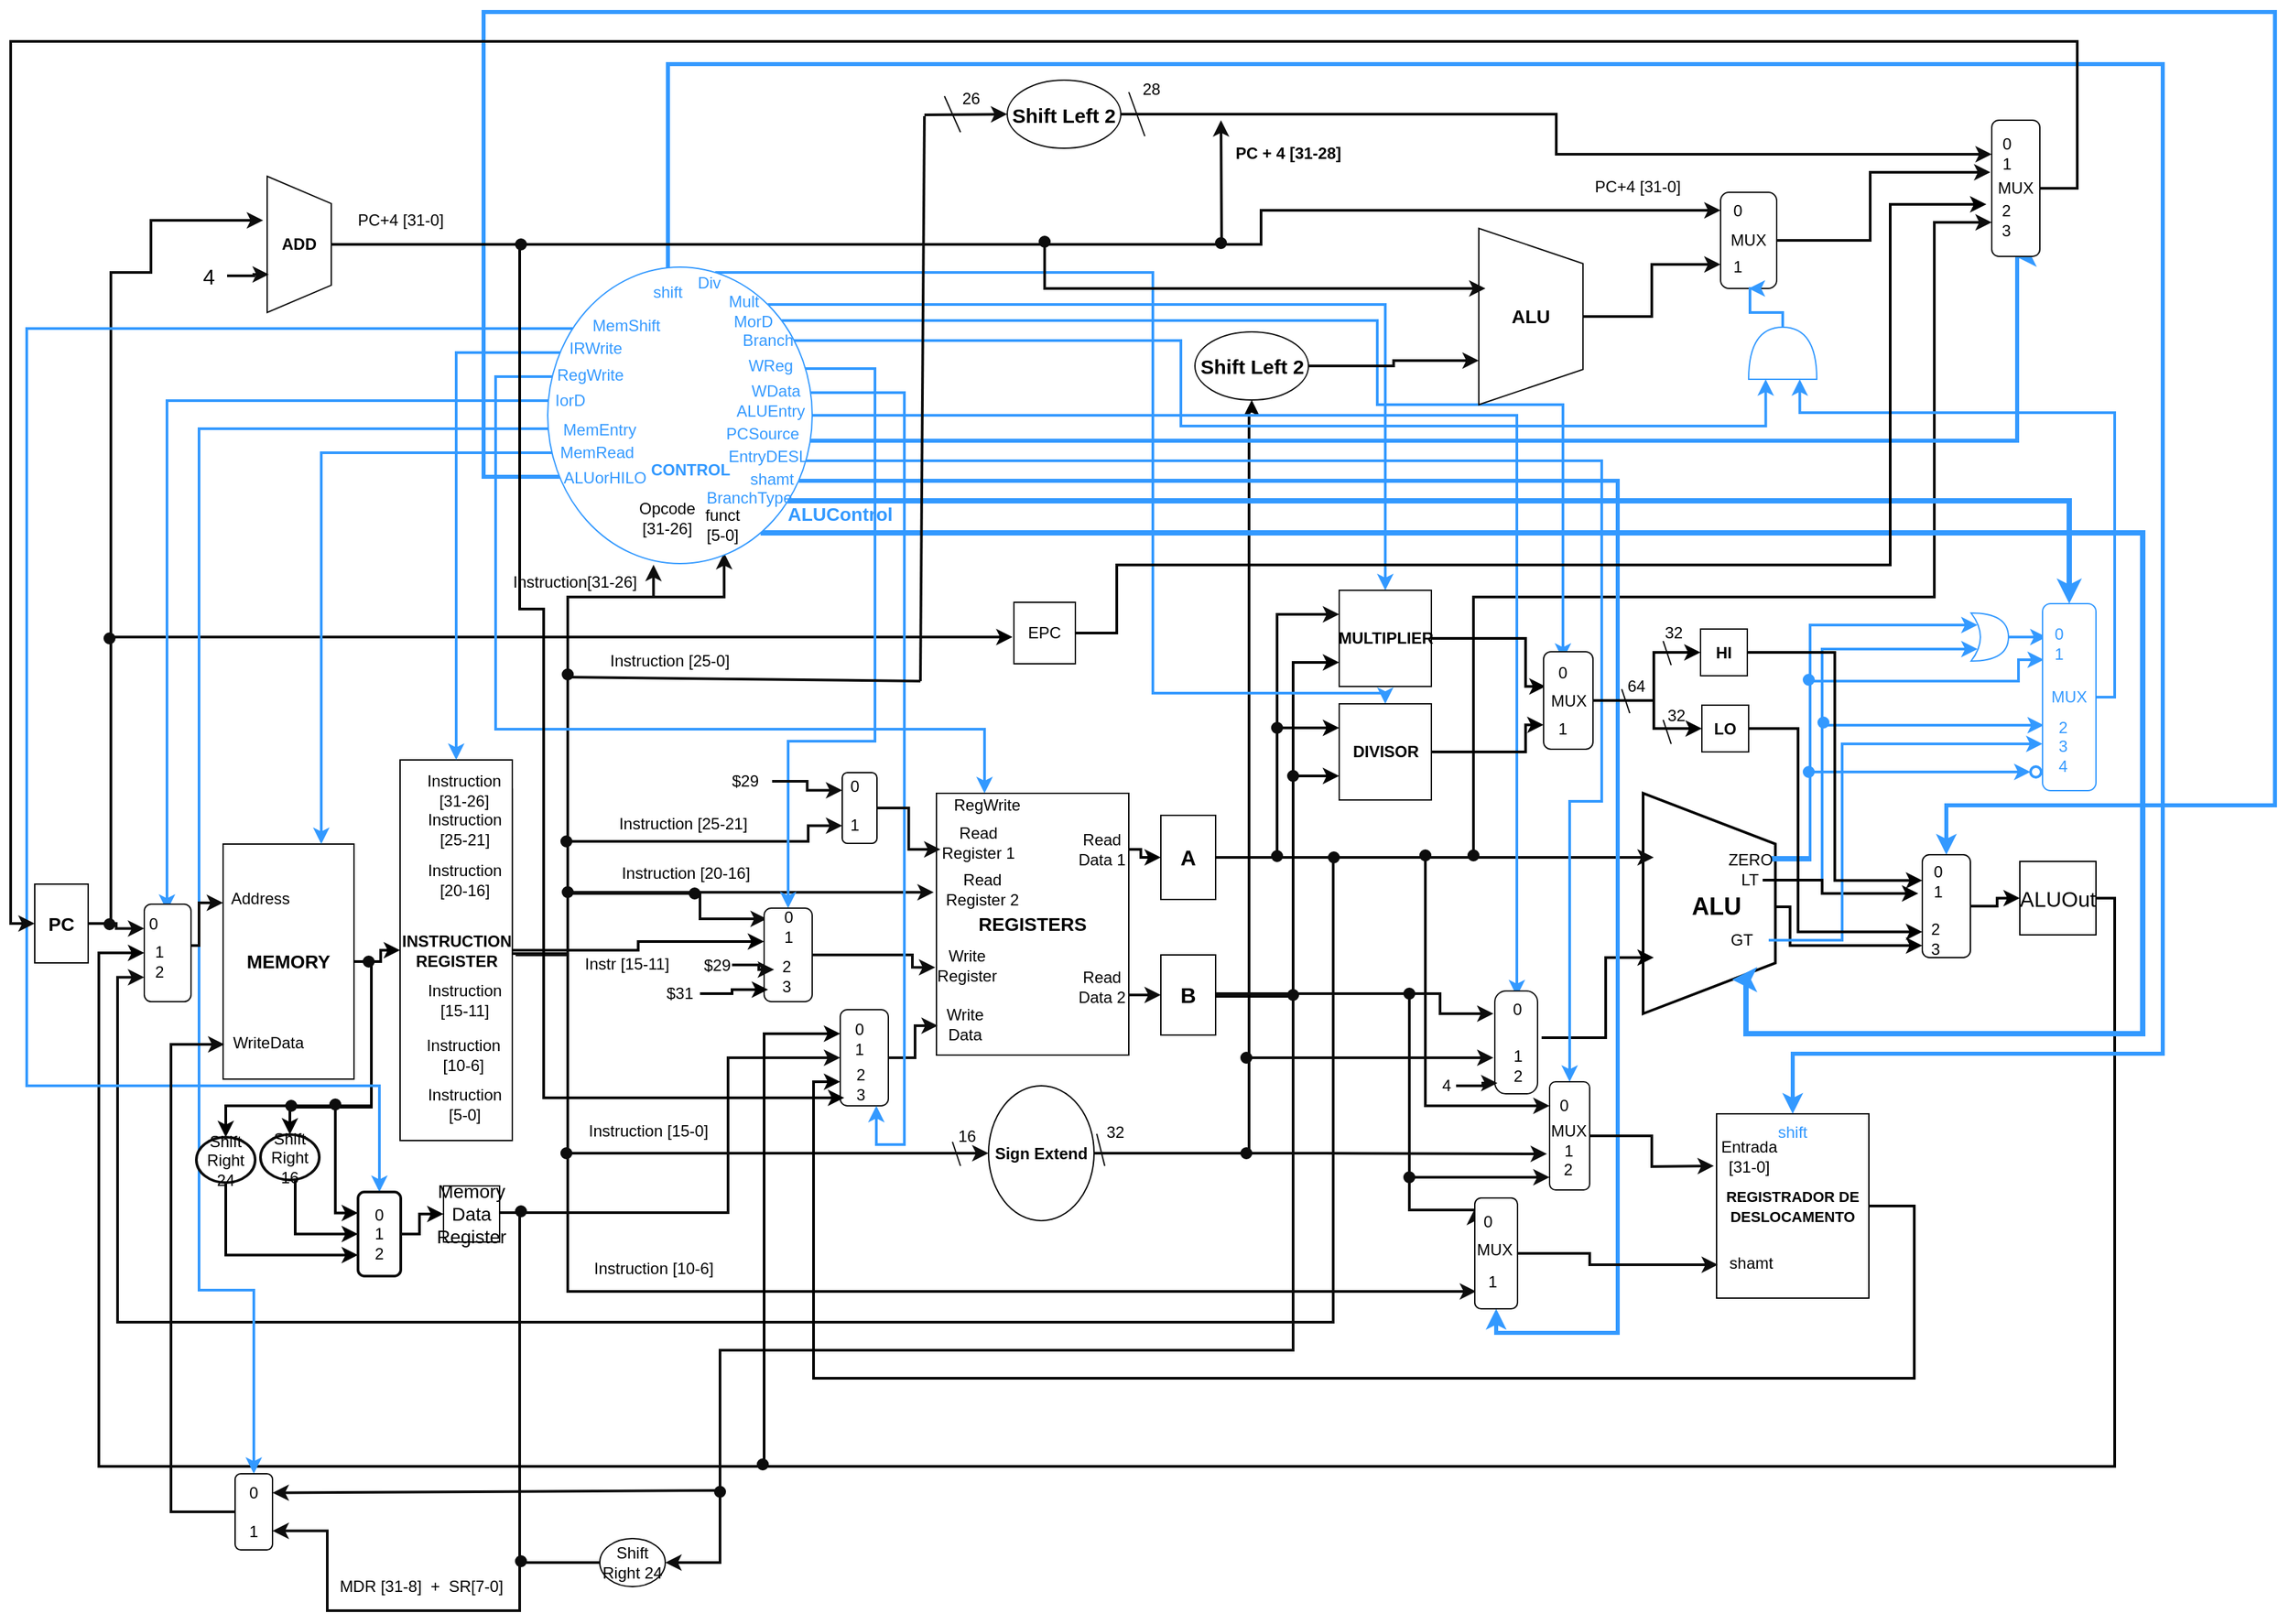 <mxfile version="10.5.7" type="device"><diagram id="m0JLOcHnYWhZUlG9EeAd" name="Page-1"><mxGraphModel dx="1074" dy="567" grid="1" gridSize="3" guides="1" tooltips="1" connect="1" arrows="1" fold="1" page="1" pageScale="1" pageWidth="1800" pageHeight="1400" math="0" shadow="0"><root><mxCell id="0"/><mxCell id="1" parent="0"/><mxCell id="jZYslSAvv_fstjfzhOAo-1" style="edgeStyle=orthogonalEdgeStyle;rounded=0;orthogonalLoop=1;jettySize=auto;html=1;entryX=0.5;entryY=1;entryDx=0;entryDy=0;strokeWidth=2;" parent="1" source="qf8mG6W2A21P8WtjzMTT-8" target="qf8mG6W2A21P8WtjzMTT-34" edge="1"><mxGeometry relative="1" as="geometry"/></mxCell><mxCell id="cwfpTdQFrW9xHvVqYa---7" style="edgeStyle=orthogonalEdgeStyle;rounded=0;orthogonalLoop=1;jettySize=auto;html=1;entryX=0.5;entryY=0;entryDx=0;entryDy=0;strokeWidth=2;" edge="1" parent="1" source="qf8mG6W2A21P8WtjzMTT-8" target="cwfpTdQFrW9xHvVqYa---5"><mxGeometry relative="1" as="geometry"><Array as="points"><mxPoint x="288" y="738"/><mxPoint x="288" y="846"/><mxPoint x="179" y="846"/></Array></mxGeometry></mxCell><mxCell id="cwfpTdQFrW9xHvVqYa---8" style="edgeStyle=orthogonalEdgeStyle;rounded=0;orthogonalLoop=1;jettySize=auto;html=1;entryX=0.5;entryY=0;entryDx=0;entryDy=0;strokeWidth=2;" edge="1" parent="1" source="qf8mG6W2A21P8WtjzMTT-8" target="cwfpTdQFrW9xHvVqYa---6"><mxGeometry relative="1" as="geometry"><Array as="points"><mxPoint x="288" y="738"/><mxPoint x="288" y="847"/><mxPoint x="227" y="847"/></Array></mxGeometry></mxCell><mxCell id="cwfpTdQFrW9xHvVqYa---14" style="edgeStyle=orthogonalEdgeStyle;rounded=0;orthogonalLoop=1;jettySize=auto;html=1;entryX=0.25;entryY=1;entryDx=0;entryDy=0;strokeWidth=2;" edge="1" parent="1" source="qf8mG6W2A21P8WtjzMTT-8" target="cwfpTdQFrW9xHvVqYa---10"><mxGeometry relative="1" as="geometry"><Array as="points"><mxPoint x="288" y="738"/><mxPoint x="288" y="846"/><mxPoint x="261" y="846"/><mxPoint x="261" y="926"/></Array></mxGeometry></mxCell><mxCell id="qf8mG6W2A21P8WtjzMTT-8" value="&lt;b&gt;&lt;font style=&quot;font-size: 14px&quot;&gt;MEMORY&lt;/font&gt;&lt;/b&gt;" style="rounded=0;whiteSpace=wrap;html=1;direction=south;" parent="1" vertex="1"><mxGeometry x="177" y="650" width="98" height="176" as="geometry"/></mxCell><mxCell id="YTKSdPjLoR62WDcAs33n-29" style="edgeStyle=orthogonalEdgeStyle;rounded=0;orthogonalLoop=1;jettySize=auto;html=1;entryX=1.004;entryY=0.6;entryDx=0;entryDy=0;strokeColor=#0D0D0D;strokeWidth=2;exitX=0.075;exitY=0.005;exitDx=0;exitDy=0;exitPerimeter=0;entryPerimeter=0;" parent="1" source="qf8mG6W2A21P8WtjzMTT-34" target="YTKSdPjLoR62WDcAs33n-28" edge="1"><mxGeometry relative="1" as="geometry"><Array as="points"><mxPoint x="393" y="732"/><mxPoint x="435" y="732"/><mxPoint x="435" y="465"/><mxPoint x="499" y="465"/></Array></mxGeometry></mxCell><mxCell id="7lilGKZPfa10KWHNNfbe-95" style="edgeStyle=orthogonalEdgeStyle;rounded=0;orthogonalLoop=1;jettySize=auto;html=1;entryX=0.378;entryY=1.014;entryDx=0;entryDy=0;entryPerimeter=0;strokeColor=#0D0D0D;strokeWidth=2;" parent="1" source="qf8mG6W2A21P8WtjzMTT-34" target="qf8mG6W2A21P8WtjzMTT-58" edge="1"><mxGeometry relative="1" as="geometry"><Array as="points"><mxPoint x="435" y="732"/><mxPoint x="435" y="686"/></Array></mxGeometry></mxCell><mxCell id="7lilGKZPfa10KWHNNfbe-100" style="edgeStyle=orthogonalEdgeStyle;rounded=0;orthogonalLoop=1;jettySize=auto;html=1;entryX=0.5;entryY=1;entryDx=0;entryDy=0;strokeColor=#0D0D0D;strokeWidth=2;" parent="1" source="qf8mG6W2A21P8WtjzMTT-34" target="YTKSdPjLoR62WDcAs33n-1" edge="1"><mxGeometry relative="1" as="geometry"><Array as="points"><mxPoint x="435" y="730"/><mxPoint x="435" y="882"/></Array></mxGeometry></mxCell><mxCell id="7lilGKZPfa10KWHNNfbe-111" style="edgeStyle=orthogonalEdgeStyle;rounded=0;orthogonalLoop=1;jettySize=auto;html=1;entryX=0.843;entryY=0.969;entryDx=0;entryDy=0;entryPerimeter=0;strokeColor=#0D0D0D;strokeWidth=2;" parent="1" source="qf8mG6W2A21P8WtjzMTT-34" target="7lilGKZPfa10KWHNNfbe-72" edge="1"><mxGeometry relative="1" as="geometry"><Array as="points"><mxPoint x="435" y="730"/><mxPoint x="435" y="985"/></Array></mxGeometry></mxCell><mxCell id="7lilGKZPfa10KWHNNfbe-115" style="edgeStyle=orthogonalEdgeStyle;rounded=0;orthogonalLoop=1;jettySize=auto;html=1;entryX=0.964;entryY=0.333;entryDx=0;entryDy=0;entryPerimeter=0;strokeColor=#0D0D0D;strokeWidth=2;" parent="1" source="qf8mG6W2A21P8WtjzMTT-34" target="YTKSdPjLoR62WDcAs33n-28" edge="1"><mxGeometry relative="1" as="geometry"><Array as="points"><mxPoint x="435" y="730"/><mxPoint x="435" y="465"/><mxPoint x="552" y="465"/></Array></mxGeometry></mxCell><mxCell id="WNkDtEbo0c7cNSIyDYv7-7" style="edgeStyle=orthogonalEdgeStyle;rounded=0;orthogonalLoop=1;jettySize=auto;html=1;strokeWidth=2;entryX=0.357;entryY=1;entryDx=0;entryDy=0;entryPerimeter=0;" parent="1" source="qf8mG6W2A21P8WtjzMTT-34" target="YTKSdPjLoR62WDcAs33n-17" edge="1"><mxGeometry relative="1" as="geometry"><mxPoint x="570" y="744" as="targetPoint"/></mxGeometry></mxCell><mxCell id="WNkDtEbo0c7cNSIyDYv7-80" style="edgeStyle=orthogonalEdgeStyle;rounded=0;orthogonalLoop=1;jettySize=auto;html=1;entryX=0.75;entryY=1;entryDx=0;entryDy=0;strokeColor=#0D0D0D;strokeWidth=2;" parent="1" source="qf8mG6W2A21P8WtjzMTT-34" target="WNkDtEbo0c7cNSIyDYv7-77" edge="1"><mxGeometry relative="1" as="geometry"><Array as="points"><mxPoint x="435" y="730"/><mxPoint x="435" y="648"/><mxPoint x="615" y="648"/><mxPoint x="615" y="636"/></Array></mxGeometry></mxCell><mxCell id="WNkDtEbo0c7cNSIyDYv7-88" style="edgeStyle=orthogonalEdgeStyle;rounded=0;orthogonalLoop=1;jettySize=auto;html=1;entryX=0.114;entryY=0.944;entryDx=0;entryDy=0;entryPerimeter=0;strokeColor=#0D0D0D;strokeWidth=2;" parent="1" target="YTKSdPjLoR62WDcAs33n-17" edge="1"><mxGeometry relative="1" as="geometry"><mxPoint x="396" y="733" as="sourcePoint"/><Array as="points"><mxPoint x="435" y="733"/><mxPoint x="435" y="687"/><mxPoint x="534" y="687"/><mxPoint x="534" y="706"/></Array></mxGeometry></mxCell><mxCell id="qf8mG6W2A21P8WtjzMTT-34" value="&lt;font style=&quot;font-size: 12px&quot;&gt;&lt;b&gt;INSTRUCTION REGISTER&lt;/b&gt;&lt;/font&gt;" style="rounded=0;whiteSpace=wrap;html=1;fontSize=6;direction=south;" parent="1" vertex="1"><mxGeometry x="309.5" y="587" width="84" height="285" as="geometry"/></mxCell><mxCell id="YTKSdPjLoR62WDcAs33n-13" style="edgeStyle=orthogonalEdgeStyle;rounded=0;orthogonalLoop=1;jettySize=auto;html=1;strokeColor=#0D0D0D;strokeWidth=2;entryX=0.5;entryY=1;entryDx=0;entryDy=0;" parent="1" source="qf8mG6W2A21P8WtjzMTT-44" target="YTKSdPjLoR62WDcAs33n-9" edge="1"><mxGeometry relative="1" as="geometry"><mxPoint x="615" y="807" as="targetPoint"/><Array as="points"><mxPoint x="555" y="926"/><mxPoint x="555" y="810"/></Array></mxGeometry></mxCell><mxCell id="WNkDtEbo0c7cNSIyDYv7-57" style="edgeStyle=orthogonalEdgeStyle;rounded=0;orthogonalLoop=1;jettySize=auto;html=1;strokeColor=#0D0D0D;strokeWidth=2;entryX=0.75;entryY=0;entryDx=0;entryDy=0;" parent="1" source="qf8mG6W2A21P8WtjzMTT-44" target="WNkDtEbo0c7cNSIyDYv7-53" edge="1"><mxGeometry relative="1" as="geometry"><mxPoint x="411" y="1191" as="targetPoint"/><Array as="points"><mxPoint x="399" y="926"/><mxPoint x="399" y="1224"/><mxPoint x="255" y="1224"/><mxPoint x="255" y="1164"/></Array></mxGeometry></mxCell><mxCell id="qf8mG6W2A21P8WtjzMTT-44" value="&lt;font style=&quot;font-size: 14px&quot;&gt;Memory Data Register&lt;/font&gt;" style="whiteSpace=wrap;html=1;aspect=fixed;fillColor=#FFFFFF;fontSize=6;" parent="1" vertex="1"><mxGeometry x="342" y="906" width="42" height="42" as="geometry"/></mxCell><mxCell id="7lilGKZPfa10KWHNNfbe-119" style="edgeStyle=orthogonalEdgeStyle;rounded=0;orthogonalLoop=1;jettySize=auto;html=1;entryX=0.5;entryY=1;entryDx=0;entryDy=0;strokeColor=#0D0D0D;strokeWidth=2;" parent="1" source="qf8mG6W2A21P8WtjzMTT-58" target="qf8mG6W2A21P8WtjzMTT-127" edge="1"><mxGeometry relative="1" as="geometry"><Array as="points"><mxPoint x="867" y="763"/><mxPoint x="867" y="763"/></Array></mxGeometry></mxCell><mxCell id="qf8mG6W2A21P8WtjzMTT-58" value="&lt;font size=&quot;1&quot;&gt;&lt;b style=&quot;font-size: 14px&quot;&gt;REGISTERS&lt;/b&gt;&lt;/font&gt;" style="rounded=0;whiteSpace=wrap;html=1;fillColor=#FFFFFF;fontSize=6;direction=south;" parent="1" vertex="1"><mxGeometry x="711" y="612" width="144" height="196" as="geometry"/></mxCell><mxCell id="7lilGKZPfa10KWHNNfbe-46" style="edgeStyle=orthogonalEdgeStyle;rounded=0;orthogonalLoop=1;jettySize=auto;html=1;strokeWidth=2;entryX=0.883;entryY=1;entryDx=0;entryDy=0;entryPerimeter=0;" parent="1" source="qf8mG6W2A21P8WtjzMTT-67" target="7lilGKZPfa10KWHNNfbe-35" edge="1"><mxGeometry relative="1" as="geometry"><mxPoint x="1446" y="717" as="targetPoint"/><Array as="points"><mxPoint x="1350" y="697"/><mxPoint x="1350" y="726"/></Array></mxGeometry></mxCell><mxCell id="qf8mG6W2A21P8WtjzMTT-67" value="" style="verticalLabelPosition=bottom;verticalAlign=top;html=1;strokeWidth=2;shape=trapezoid;perimeter=trapezoidPerimeter;whiteSpace=wrap;size=0.23;arcSize=10;flipV=1;fillColor=#FFFFFF;fontSize=6;direction=south;" parent="1" vertex="1"><mxGeometry x="1240" y="612" width="99" height="165" as="geometry"/></mxCell><mxCell id="cwfpTdQFrW9xHvVqYa---3" style="edgeStyle=orthogonalEdgeStyle;rounded=0;orthogonalLoop=1;jettySize=auto;html=1;entryX=0.5;entryY=1;entryDx=0;entryDy=0;strokeWidth=2;" edge="1" parent="1" source="qf8mG6W2A21P8WtjzMTT-75" target="YTKSdPjLoR62WDcAs33n-127"><mxGeometry relative="1" as="geometry"><Array as="points"><mxPoint x="1593" y="691"/><mxPoint x="1593" y="1116"/><mxPoint x="84" y="1116"/><mxPoint x="84" y="732"/></Array></mxGeometry></mxCell><mxCell id="qf8mG6W2A21P8WtjzMTT-75" value="&lt;font style=&quot;font-size: 16px&quot;&gt;ALUOut&lt;/font&gt;" style="rounded=0;whiteSpace=wrap;html=1;fillColor=#FFFFFF;fontSize=6;" parent="1" vertex="1"><mxGeometry x="1522" y="663" width="57" height="55" as="geometry"/></mxCell><mxCell id="qf8mG6W2A21P8WtjzMTT-90" value="&lt;b&gt;&lt;font style=&quot;font-size: 18px&quot;&gt;ALU&lt;/font&gt;&lt;/b&gt;" style="text;html=1;strokeColor=none;fillColor=none;align=center;verticalAlign=middle;whiteSpace=wrap;rounded=0;fontSize=6;" parent="1" vertex="1"><mxGeometry x="1275" y="687" width="40" height="20" as="geometry"/></mxCell><mxCell id="qf8mG6W2A21P8WtjzMTT-141" style="edgeStyle=orthogonalEdgeStyle;rounded=0;orthogonalLoop=1;jettySize=auto;html=1;fontSize=6;strokeWidth=2;" parent="1" edge="1"><mxGeometry relative="1" as="geometry"><mxPoint x="1248" y="735" as="targetPoint"/><mxPoint x="1164" y="795" as="sourcePoint"/><Array as="points"><mxPoint x="1212" y="795"/><mxPoint x="1212" y="735"/></Array></mxGeometry></mxCell><mxCell id="YTKSdPjLoR62WDcAs33n-173" style="edgeStyle=orthogonalEdgeStyle;rounded=0;orthogonalLoop=1;jettySize=auto;html=1;strokeColor=#0D0D0D;strokeWidth=2;" parent="1" source="qf8mG6W2A21P8WtjzMTT-125" edge="1"><mxGeometry relative="1" as="geometry"><mxPoint x="1248" y="660" as="targetPoint"/></mxGeometry></mxCell><mxCell id="jZYslSAvv_fstjfzhOAo-31" style="edgeStyle=orthogonalEdgeStyle;rounded=0;orthogonalLoop=1;jettySize=auto;html=1;entryX=0.25;entryY=1;entryDx=0;entryDy=0;strokeColor=#0D0D0D;strokeWidth=2;" parent="1" source="qf8mG6W2A21P8WtjzMTT-125" target="jZYslSAvv_fstjfzhOAo-12" edge="1"><mxGeometry relative="1" as="geometry"><Array as="points"><mxPoint x="966" y="660"/><mxPoint x="966" y="478"/></Array></mxGeometry></mxCell><mxCell id="7lilGKZPfa10KWHNNfbe-5" style="edgeStyle=orthogonalEdgeStyle;rounded=0;orthogonalLoop=1;jettySize=auto;html=1;entryX=0.25;entryY=1;entryDx=0;entryDy=0;strokeWidth=2;" parent="1" source="qf8mG6W2A21P8WtjzMTT-125" target="jZYslSAvv_fstjfzhOAo-13" edge="1"><mxGeometry relative="1" as="geometry"><Array as="points"><mxPoint x="966" y="660"/><mxPoint x="966" y="563"/></Array></mxGeometry></mxCell><mxCell id="7lilGKZPfa10KWHNNfbe-90" style="edgeStyle=orthogonalEdgeStyle;rounded=0;orthogonalLoop=1;jettySize=auto;html=1;entryX=0;entryY=0.5;entryDx=0;entryDy=0;strokeColor=#0D0D0D;strokeWidth=2;" parent="1" source="qf8mG6W2A21P8WtjzMTT-125" target="YTKSdPjLoR62WDcAs33n-182" edge="1"><mxGeometry relative="1" as="geometry"><Array as="points"><mxPoint x="1077" y="660"/><mxPoint x="1077" y="846"/></Array></mxGeometry></mxCell><mxCell id="WNkDtEbo0c7cNSIyDYv7-66" style="edgeStyle=orthogonalEdgeStyle;rounded=0;orthogonalLoop=1;jettySize=auto;html=1;strokeColor=#0D0D0D;strokeWidth=2;entryX=0.75;entryY=1;entryDx=0;entryDy=0;" parent="1" source="qf8mG6W2A21P8WtjzMTT-125" target="YTKSdPjLoR62WDcAs33n-151" edge="1"><mxGeometry relative="1" as="geometry"><mxPoint x="1491" y="222" as="targetPoint"/><Array as="points"><mxPoint x="1113" y="660"/><mxPoint x="1113" y="465"/><mxPoint x="1458" y="465"/><mxPoint x="1458" y="185"/></Array></mxGeometry></mxCell><mxCell id="WNkDtEbo0c7cNSIyDYv7-85" style="edgeStyle=orthogonalEdgeStyle;rounded=0;orthogonalLoop=1;jettySize=auto;html=1;entryX=0.75;entryY=1;entryDx=0;entryDy=0;strokeColor=#0D0D0D;strokeWidth=2;" parent="1" source="qf8mG6W2A21P8WtjzMTT-125" target="YTKSdPjLoR62WDcAs33n-127" edge="1"><mxGeometry relative="1" as="geometry"><Array as="points"><mxPoint x="1008" y="660"/><mxPoint x="1008" y="1008"/><mxPoint x="98" y="1008"/><mxPoint x="98" y="750"/></Array></mxGeometry></mxCell><mxCell id="qf8mG6W2A21P8WtjzMTT-125" value="&lt;font size=&quot;1&quot;&gt;&lt;b style=&quot;font-size: 16px&quot;&gt;A&lt;/b&gt;&lt;/font&gt;" style="rounded=0;whiteSpace=wrap;html=1;fillColor=#FFFFFF;fontSize=6;direction=south;" parent="1" vertex="1"><mxGeometry x="879" y="628.5" width="41" height="63" as="geometry"/></mxCell><mxCell id="YTKSdPjLoR62WDcAs33n-181" style="edgeStyle=orthogonalEdgeStyle;rounded=0;orthogonalLoop=1;jettySize=auto;html=1;entryX=0.883;entryY=1;entryDx=0;entryDy=0;entryPerimeter=0;strokeColor=#0D0D0D;strokeWidth=2;" parent="1" source="qf8mG6W2A21P8WtjzMTT-127" target="YTKSdPjLoR62WDcAs33n-180" edge="1"><mxGeometry relative="1" as="geometry"><Array as="points"><mxPoint x="1065" y="762"/><mxPoint x="1065" y="900"/></Array></mxGeometry></mxCell><mxCell id="YTKSdPjLoR62WDcAs33n-187" style="edgeStyle=orthogonalEdgeStyle;rounded=0;orthogonalLoop=1;jettySize=auto;html=1;strokeColor=#0D0D0D;strokeWidth=2;entryX=0.096;entryY=1;entryDx=0;entryDy=0;entryPerimeter=0;" parent="1" source="qf8mG6W2A21P8WtjzMTT-127" target="7lilGKZPfa10KWHNNfbe-72" edge="1"><mxGeometry relative="1" as="geometry"><Array as="points"><mxPoint x="1065" y="762"/><mxPoint x="1065" y="924"/><mxPoint x="1114" y="924"/></Array><mxPoint x="1113" y="936" as="targetPoint"/></mxGeometry></mxCell><mxCell id="7lilGKZPfa10KWHNNfbe-7" style="edgeStyle=orthogonalEdgeStyle;rounded=0;orthogonalLoop=1;jettySize=auto;html=1;entryX=0.75;entryY=1;entryDx=0;entryDy=0;strokeWidth=2;" parent="1" source="qf8mG6W2A21P8WtjzMTT-127" target="jZYslSAvv_fstjfzhOAo-12" edge="1"><mxGeometry relative="1" as="geometry"><Array as="points"><mxPoint x="978" y="764"/><mxPoint x="978" y="514"/></Array></mxGeometry></mxCell><mxCell id="7lilGKZPfa10KWHNNfbe-8" style="edgeStyle=orthogonalEdgeStyle;rounded=0;orthogonalLoop=1;jettySize=auto;html=1;entryX=0.75;entryY=1;entryDx=0;entryDy=0;strokeWidth=2;" parent="1" source="qf8mG6W2A21P8WtjzMTT-127" target="jZYslSAvv_fstjfzhOAo-13" edge="1"><mxGeometry relative="1" as="geometry"><Array as="points"><mxPoint x="978" y="764"/><mxPoint x="978" y="599"/></Array></mxGeometry></mxCell><mxCell id="WNkDtEbo0c7cNSIyDYv7-55" style="edgeStyle=orthogonalEdgeStyle;rounded=0;orthogonalLoop=1;jettySize=auto;html=1;entryX=1;entryY=0.5;entryDx=0;entryDy=0;strokeColor=#0D0D0D;strokeWidth=2;" parent="1" source="qf8mG6W2A21P8WtjzMTT-127" target="WNkDtEbo0c7cNSIyDYv7-54" edge="1"><mxGeometry relative="1" as="geometry"><Array as="points"><mxPoint x="978" y="763"/><mxPoint x="978" y="1029"/><mxPoint x="549" y="1029"/><mxPoint x="549" y="1188"/></Array></mxGeometry></mxCell><mxCell id="qf8mG6W2A21P8WtjzMTT-127" value="&lt;font size=&quot;1&quot;&gt;&lt;b style=&quot;font-size: 16px&quot;&gt;B&lt;/b&gt;&lt;/font&gt;" style="rounded=0;whiteSpace=wrap;html=1;fillColor=#FFFFFF;fontSize=6;direction=south;" parent="1" vertex="1"><mxGeometry x="879" y="733" width="41" height="60" as="geometry"/></mxCell><mxCell id="YTKSdPjLoR62WDcAs33n-128" style="edgeStyle=orthogonalEdgeStyle;rounded=0;orthogonalLoop=1;jettySize=auto;html=1;entryX=0.25;entryY=1;entryDx=0;entryDy=0;strokeColor=#0D0D0D;strokeWidth=2;" parent="1" source="qf8mG6W2A21P8WtjzMTT-144" target="YTKSdPjLoR62WDcAs33n-127" edge="1"><mxGeometry relative="1" as="geometry"/></mxCell><mxCell id="YTKSdPjLoR62WDcAs33n-130" style="edgeStyle=orthogonalEdgeStyle;rounded=0;orthogonalLoop=1;jettySize=auto;html=1;strokeColor=#0D0D0D;strokeWidth=2;" parent="1" source="qf8mG6W2A21P8WtjzMTT-144" edge="1"><mxGeometry relative="1" as="geometry"><mxPoint x="207" y="183" as="targetPoint"/><Array as="points"><mxPoint x="93" y="710"/><mxPoint x="93" y="222"/><mxPoint x="123" y="222"/></Array></mxGeometry></mxCell><mxCell id="7lilGKZPfa10KWHNNfbe-51" style="edgeStyle=orthogonalEdgeStyle;rounded=0;orthogonalLoop=1;jettySize=auto;html=1;strokeWidth=2;" parent="1" source="qf8mG6W2A21P8WtjzMTT-144" edge="1"><mxGeometry relative="1" as="geometry"><mxPoint x="768" y="495" as="targetPoint"/><Array as="points"><mxPoint x="93" y="710"/><mxPoint x="93" y="495"/></Array></mxGeometry></mxCell><mxCell id="qf8mG6W2A21P8WtjzMTT-144" value="&lt;font style=&quot;font-size: 14px&quot;&gt;&lt;b&gt;PC&lt;/b&gt;&lt;/font&gt;" style="rounded=0;whiteSpace=wrap;html=1;fillColor=#FFFFFF;fontSize=6;direction=south;" parent="1" vertex="1"><mxGeometry x="36" y="680" width="40" height="59" as="geometry"/></mxCell><mxCell id="YTKSdPjLoR62WDcAs33n-83" style="edgeStyle=orthogonalEdgeStyle;rounded=0;orthogonalLoop=1;jettySize=auto;html=1;strokeColor=#0D0D0D;strokeWidth=2;" parent="1" source="YTKSdPjLoR62WDcAs33n-1" edge="1"><mxGeometry relative="1" as="geometry"><mxPoint x="1128" y="810" as="targetPoint"/><Array as="points"><mxPoint x="945" y="882"/><mxPoint x="945" y="810"/></Array></mxGeometry></mxCell><mxCell id="7lilGKZPfa10KWHNNfbe-1" style="edgeStyle=orthogonalEdgeStyle;rounded=0;orthogonalLoop=1;jettySize=auto;html=1;entryX=0.5;entryY=1;entryDx=0;entryDy=0;strokeWidth=2;" parent="1" source="YTKSdPjLoR62WDcAs33n-1" target="YTKSdPjLoR62WDcAs33n-117" edge="1"><mxGeometry relative="1" as="geometry"><Array as="points"><mxPoint x="945" y="882"/><mxPoint x="945" y="324"/></Array></mxGeometry></mxCell><mxCell id="7lilGKZPfa10KWHNNfbe-87" style="edgeStyle=orthogonalEdgeStyle;rounded=0;orthogonalLoop=1;jettySize=auto;html=1;entryX=-0.227;entryY=-0.075;entryDx=0;entryDy=0;entryPerimeter=0;strokeColor=#0D0D0D;strokeWidth=2;" parent="1" source="YTKSdPjLoR62WDcAs33n-1" target="YTKSdPjLoR62WDcAs33n-183" edge="1"><mxGeometry relative="1" as="geometry"/></mxCell><mxCell id="YTKSdPjLoR62WDcAs33n-1" value="&lt;b&gt;Sign Extend&lt;/b&gt;" style="ellipse;whiteSpace=wrap;html=1;direction=south;" parent="1" vertex="1"><mxGeometry x="750" y="831" width="79" height="101" as="geometry"/></mxCell><mxCell id="WNkDtEbo0c7cNSIyDYv7-44" style="edgeStyle=orthogonalEdgeStyle;rounded=0;orthogonalLoop=1;jettySize=auto;html=1;entryX=0.75;entryY=1;entryDx=0;entryDy=0;strokeWidth=2;" parent="1" source="YTKSdPjLoR62WDcAs33n-3" target="YTKSdPjLoR62WDcAs33n-9" edge="1"><mxGeometry relative="1" as="geometry"><Array as="points"><mxPoint x="1443" y="921"/><mxPoint x="1443" y="1050"/><mxPoint x="619" y="1050"/><mxPoint x="619" y="828"/></Array></mxGeometry></mxCell><mxCell id="YTKSdPjLoR62WDcAs33n-3" value="&lt;b&gt;&lt;font style=&quot;font-size: 11px&quot;&gt;REGISTRADOR DE DESLOCAMENTO&lt;/font&gt;&lt;/b&gt;" style="rounded=0;whiteSpace=wrap;html=1;direction=south;" parent="1" vertex="1"><mxGeometry x="1295" y="852" width="114" height="138" as="geometry"/></mxCell><mxCell id="YTKSdPjLoR62WDcAs33n-6" value="Entrada [31-0]" style="text;html=1;strokeColor=none;fillColor=none;align=center;verticalAlign=middle;whiteSpace=wrap;rounded=0;" parent="1" vertex="1"><mxGeometry x="1302.5" y="873.5" width="33" height="20" as="geometry"/></mxCell><mxCell id="YTKSdPjLoR62WDcAs33n-8" value="shamt" style="text;html=1;strokeColor=none;fillColor=none;align=center;verticalAlign=middle;whiteSpace=wrap;rounded=0;" parent="1" vertex="1"><mxGeometry x="1300.5" y="954" width="40" height="20" as="geometry"/></mxCell><mxCell id="7lilGKZPfa10KWHNNfbe-114" style="edgeStyle=orthogonalEdgeStyle;rounded=0;orthogonalLoop=1;jettySize=auto;html=1;entryX=0.888;entryY=0.993;entryDx=0;entryDy=0;entryPerimeter=0;strokeColor=#0D0D0D;strokeWidth=2;" parent="1" source="YTKSdPjLoR62WDcAs33n-9" target="qf8mG6W2A21P8WtjzMTT-58" edge="1"><mxGeometry relative="1" as="geometry"/></mxCell><mxCell id="YTKSdPjLoR62WDcAs33n-9" value="" style="rounded=1;whiteSpace=wrap;html=1;strokeColor=#0D0D0D;direction=south;" parent="1" vertex="1"><mxGeometry x="639" y="774" width="36" height="72" as="geometry"/></mxCell><mxCell id="YTKSdPjLoR62WDcAs33n-10" value="0&lt;br&gt;1&lt;br&gt;" style="text;html=1;strokeColor=none;fillColor=none;align=center;verticalAlign=middle;whiteSpace=wrap;rounded=0;connectable=0;" parent="1" vertex="1"><mxGeometry x="642" y="789" width="23" height="13" as="geometry"/></mxCell><mxCell id="YTKSdPjLoR62WDcAs33n-18" style="edgeStyle=orthogonalEdgeStyle;rounded=0;orthogonalLoop=1;jettySize=auto;html=1;strokeColor=#0D0D0D;strokeWidth=2;entryX=0.665;entryY=1.006;entryDx=0;entryDy=0;entryPerimeter=0;" parent="1" source="YTKSdPjLoR62WDcAs33n-17" target="qf8mG6W2A21P8WtjzMTT-58" edge="1"><mxGeometry relative="1" as="geometry"><Array as="points"><mxPoint x="693" y="733"/><mxPoint x="693" y="742"/></Array></mxGeometry></mxCell><mxCell id="YTKSdPjLoR62WDcAs33n-20" value="1" style="text;html=1;strokeColor=none;fillColor=none;align=center;verticalAlign=middle;whiteSpace=wrap;rounded=0;" parent="1" vertex="1"><mxGeometry x="589" y="743" width="16" height="13" as="geometry"/></mxCell><mxCell id="YTKSdPjLoR62WDcAs33n-21" value="Instruction&lt;br&gt;[31-26]&lt;br&gt;" style="text;html=1;strokeColor=none;fillColor=none;align=center;verticalAlign=middle;whiteSpace=wrap;rounded=0;" parent="1" vertex="1"><mxGeometry x="336" y="600" width="43" height="20" as="geometry"/></mxCell><mxCell id="YTKSdPjLoR62WDcAs33n-22" value="Instruction&lt;br&gt;[25-21]&lt;br&gt;" style="text;html=1;strokeColor=none;fillColor=none;align=center;verticalAlign=middle;whiteSpace=wrap;rounded=0;" parent="1" vertex="1"><mxGeometry x="337.5" y="628.5" width="40" height="20" as="geometry"/></mxCell><mxCell id="YTKSdPjLoR62WDcAs33n-23" value="Instruction&lt;br&gt;[20-16]&lt;br&gt;" style="text;html=1;strokeColor=none;fillColor=none;align=center;verticalAlign=middle;whiteSpace=wrap;rounded=0;" parent="1" vertex="1"><mxGeometry x="337" y="667" width="42" height="20" as="geometry"/></mxCell><mxCell id="YTKSdPjLoR62WDcAs33n-25" value="Instruction [15-11]" style="text;html=1;strokeColor=none;fillColor=none;align=center;verticalAlign=middle;whiteSpace=wrap;rounded=0;" parent="1" vertex="1"><mxGeometry x="338" y="757" width="40" height="20" as="geometry"/></mxCell><mxCell id="YTKSdPjLoR62WDcAs33n-26" value="Instruction&lt;br&gt;[10-6]&lt;br&gt;" style="text;html=1;strokeColor=none;fillColor=none;align=center;verticalAlign=middle;whiteSpace=wrap;rounded=0;" parent="1" vertex="1"><mxGeometry x="336.5" y="798" width="40" height="20" as="geometry"/></mxCell><mxCell id="YTKSdPjLoR62WDcAs33n-27" value="Instruction&lt;br&gt;[5-0]&lt;br&gt;" style="text;html=1;strokeColor=none;fillColor=none;align=center;verticalAlign=middle;whiteSpace=wrap;rounded=0;" parent="1" vertex="1"><mxGeometry x="337.5" y="835" width="40" height="20" as="geometry"/></mxCell><mxCell id="YTKSdPjLoR62WDcAs33n-166" style="edgeStyle=orthogonalEdgeStyle;rounded=0;orthogonalLoop=1;jettySize=auto;html=1;entryX=1;entryY=0.5;entryDx=0;entryDy=0;strokeColor=#3399FF;strokeWidth=3;" parent="1" source="YTKSdPjLoR62WDcAs33n-28" target="YTKSdPjLoR62WDcAs33n-151" edge="1"><mxGeometry relative="1" as="geometry"><Array as="points"><mxPoint x="1520" y="348"/></Array></mxGeometry></mxCell><mxCell id="YTKSdPjLoR62WDcAs33n-169" style="edgeStyle=orthogonalEdgeStyle;rounded=0;orthogonalLoop=1;jettySize=auto;html=1;entryX=0;entryY=0.25;entryDx=0;entryDy=0;entryPerimeter=0;strokeColor=#3399FF;strokeWidth=2;" parent="1" source="YTKSdPjLoR62WDcAs33n-28" target="YTKSdPjLoR62WDcAs33n-162" edge="1"><mxGeometry relative="1" as="geometry"><Array as="points"><mxPoint x="894" y="273"/><mxPoint x="894" y="337"/><mxPoint x="1331" y="337"/></Array></mxGeometry></mxCell><mxCell id="YTKSdPjLoR62WDcAs33n-170" style="edgeStyle=orthogonalEdgeStyle;rounded=0;orthogonalLoop=1;jettySize=auto;html=1;entryX=1;entryY=0.25;entryDx=0;entryDy=0;strokeColor=#3399FF;strokeWidth=4;" parent="1" source="YTKSdPjLoR62WDcAs33n-28" target="qf8mG6W2A21P8WtjzMTT-67" edge="1"><mxGeometry relative="1" as="geometry"><mxPoint x="1264.235" y="907.118" as="targetPoint"/><Array as="points"><mxPoint x="1614" y="417"/><mxPoint x="1614" y="792"/><mxPoint x="1317" y="792"/><mxPoint x="1317" y="753"/><mxPoint x="1318" y="753"/><mxPoint x="1318" y="751"/></Array></mxGeometry></mxCell><mxCell id="YTKSdPjLoR62WDcAs33n-174" style="edgeStyle=orthogonalEdgeStyle;rounded=0;orthogonalLoop=1;jettySize=auto;html=1;entryX=0;entryY=0.5;entryDx=0;entryDy=0;strokeColor=#3399FF;strokeWidth=2;" parent="1" source="YTKSdPjLoR62WDcAs33n-28" target="YTKSdPjLoR62WDcAs33n-17" edge="1"><mxGeometry relative="1" as="geometry"><Array as="points"><mxPoint x="665" y="294"/><mxPoint x="665" y="573"/><mxPoint x="600" y="573"/></Array></mxGeometry></mxCell><mxCell id="YTKSdPjLoR62WDcAs33n-176" style="edgeStyle=orthogonalEdgeStyle;rounded=0;orthogonalLoop=1;jettySize=auto;html=1;entryX=1;entryY=0.25;entryDx=0;entryDy=0;strokeColor=#3399FF;strokeWidth=2;" parent="1" source="YTKSdPjLoR62WDcAs33n-28" target="YTKSdPjLoR62WDcAs33n-9" edge="1"><mxGeometry relative="1" as="geometry"><Array as="points"><mxPoint x="687" y="312"/><mxPoint x="687" y="875"/><mxPoint x="666" y="875"/></Array></mxGeometry></mxCell><mxCell id="YTKSdPjLoR62WDcAs33n-193" style="edgeStyle=orthogonalEdgeStyle;rounded=0;orthogonalLoop=1;jettySize=auto;html=1;entryX=0.5;entryY=0;entryDx=0;entryDy=0;strokeColor=#3399FF;strokeWidth=2;" parent="1" source="YTKSdPjLoR62WDcAs33n-28" target="YTKSdPjLoR62WDcAs33n-109" edge="1"><mxGeometry relative="1" as="geometry"><Array as="points"><mxPoint x="1146" y="329"/></Array></mxGeometry></mxCell><mxCell id="YTKSdPjLoR62WDcAs33n-196" style="edgeStyle=orthogonalEdgeStyle;rounded=0;orthogonalLoop=1;jettySize=auto;html=1;entryX=0;entryY=0.5;entryDx=0;entryDy=0;strokeColor=#3399FF;strokeWidth=2;" parent="1" source="YTKSdPjLoR62WDcAs33n-28" target="YTKSdPjLoR62WDcAs33n-180" edge="1"><mxGeometry relative="1" as="geometry"><Array as="points"><mxPoint x="1209" y="363"/><mxPoint x="1209" y="618"/><mxPoint x="1185" y="618"/></Array></mxGeometry></mxCell><mxCell id="YTKSdPjLoR62WDcAs33n-197" style="edgeStyle=orthogonalEdgeStyle;rounded=0;orthogonalLoop=1;jettySize=auto;html=1;entryX=1;entryY=0.5;entryDx=0;entryDy=0;strokeColor=#3399FF;strokeWidth=3;" parent="1" source="YTKSdPjLoR62WDcAs33n-28" target="7lilGKZPfa10KWHNNfbe-72" edge="1"><mxGeometry relative="1" as="geometry"><Array as="points"><mxPoint x="1221" y="378"/><mxPoint x="1221" y="1016"/><mxPoint x="1130" y="1016"/></Array><mxPoint x="1164" y="996" as="targetPoint"/></mxGeometry></mxCell><mxCell id="YTKSdPjLoR62WDcAs33n-230" style="edgeStyle=orthogonalEdgeStyle;rounded=0;orthogonalLoop=1;jettySize=auto;html=1;entryX=0;entryY=0.25;entryDx=0;entryDy=0;strokeColor=#3399FF;strokeWidth=2;" parent="1" source="YTKSdPjLoR62WDcAs33n-28" target="qf8mG6W2A21P8WtjzMTT-8" edge="1"><mxGeometry relative="1" as="geometry"><Array as="points"><mxPoint x="251" y="357"/></Array></mxGeometry></mxCell><mxCell id="YTKSdPjLoR62WDcAs33n-232" style="edgeStyle=orthogonalEdgeStyle;rounded=0;orthogonalLoop=1;jettySize=auto;html=1;entryX=0.75;entryY=0;entryDx=0;entryDy=0;strokeColor=#3399FF;strokeWidth=2;" parent="1" source="YTKSdPjLoR62WDcAs33n-28" target="YTKSdPjLoR62WDcAs33n-228" edge="1"><mxGeometry relative="1" as="geometry"><Array as="points"><mxPoint x="135" y="318"/></Array></mxGeometry></mxCell><mxCell id="YTKSdPjLoR62WDcAs33n-234" style="edgeStyle=orthogonalEdgeStyle;rounded=0;orthogonalLoop=1;jettySize=auto;html=1;entryX=0;entryY=0.75;entryDx=0;entryDy=0;strokeColor=#3399FF;strokeWidth=2;" parent="1" source="YTKSdPjLoR62WDcAs33n-28" target="qf8mG6W2A21P8WtjzMTT-58" edge="1"><mxGeometry relative="1" as="geometry"><Array as="points"><mxPoint x="381" y="300"/><mxPoint x="381" y="564"/><mxPoint x="747" y="564"/></Array></mxGeometry></mxCell><mxCell id="YTKSdPjLoR62WDcAs33n-238" style="edgeStyle=orthogonalEdgeStyle;rounded=0;orthogonalLoop=1;jettySize=auto;html=1;entryX=0;entryY=0.5;entryDx=0;entryDy=0;strokeColor=#3399FF;strokeWidth=2;" parent="1" source="YTKSdPjLoR62WDcAs33n-28" target="qf8mG6W2A21P8WtjzMTT-34" edge="1"><mxGeometry relative="1" as="geometry"><Array as="points"><mxPoint x="352" y="282"/></Array></mxGeometry></mxCell><mxCell id="jZYslSAvv_fstjfzhOAo-17" style="edgeStyle=orthogonalEdgeStyle;rounded=0;orthogonalLoop=1;jettySize=auto;html=1;entryX=1;entryY=0.5;entryDx=0;entryDy=0;strokeColor=#3399FF;strokeWidth=4;" parent="1" source="YTKSdPjLoR62WDcAs33n-28" target="jZYslSAvv_fstjfzhOAo-5" edge="1"><mxGeometry relative="1" as="geometry"><Array as="points"><mxPoint x="1559" y="393"/></Array></mxGeometry></mxCell><mxCell id="7lilGKZPfa10KWHNNfbe-55" style="edgeStyle=orthogonalEdgeStyle;rounded=0;orthogonalLoop=1;jettySize=auto;html=1;entryX=0.5;entryY=0;entryDx=0;entryDy=0;strokeWidth=2;strokeColor=#3399FF;" parent="1" source="YTKSdPjLoR62WDcAs33n-28" target="7lilGKZPfa10KWHNNfbe-22" edge="1"><mxGeometry relative="1" as="geometry"><Array as="points"><mxPoint x="1041" y="258"/><mxPoint x="1041" y="321"/><mxPoint x="1180" y="321"/></Array></mxGeometry></mxCell><mxCell id="7lilGKZPfa10KWHNNfbe-61" style="edgeStyle=orthogonalEdgeStyle;rounded=0;orthogonalLoop=1;jettySize=auto;html=1;entryX=0;entryY=0.5;entryDx=0;entryDy=0;strokeColor=#3399FF;strokeWidth=2;" parent="1" source="YTKSdPjLoR62WDcAs33n-28" target="jZYslSAvv_fstjfzhOAo-13" edge="1"><mxGeometry relative="1" as="geometry"><Array as="points"><mxPoint x="873" y="222"/><mxPoint x="873" y="537"/><mxPoint x="1047" y="537"/></Array></mxGeometry></mxCell><mxCell id="7lilGKZPfa10KWHNNfbe-66" style="edgeStyle=orthogonalEdgeStyle;rounded=0;orthogonalLoop=1;jettySize=auto;html=1;entryX=0;entryY=0.5;entryDx=0;entryDy=0;strokeColor=#3399FF;strokeWidth=3;" parent="1" source="YTKSdPjLoR62WDcAs33n-28" target="YTKSdPjLoR62WDcAs33n-3" edge="1"><mxGeometry relative="1" as="geometry"><Array as="points"><mxPoint x="510" y="66"/><mxPoint x="1629" y="66"/><mxPoint x="1629" y="807"/><mxPoint x="1352" y="807"/></Array></mxGeometry></mxCell><mxCell id="7lilGKZPfa10KWHNNfbe-122" style="edgeStyle=orthogonalEdgeStyle;rounded=0;orthogonalLoop=1;jettySize=auto;html=1;entryX=0;entryY=0.5;entryDx=0;entryDy=0;strokeColor=#3399FF;strokeWidth=2;" parent="1" source="YTKSdPjLoR62WDcAs33n-28" target="jZYslSAvv_fstjfzhOAo-12" edge="1"><mxGeometry relative="1" as="geometry"><Array as="points"><mxPoint x="1047" y="246"/></Array></mxGeometry></mxCell><mxCell id="7lilGKZPfa10KWHNNfbe-161" style="edgeStyle=orthogonalEdgeStyle;rounded=0;orthogonalLoop=1;jettySize=auto;html=1;entryX=0;entryY=0.5;entryDx=0;entryDy=0;strokeColor=#3399FF;strokeWidth=3;" parent="1" source="YTKSdPjLoR62WDcAs33n-28" target="7lilGKZPfa10KWHNNfbe-35" edge="1"><mxGeometry relative="1" as="geometry"><Array as="points"><mxPoint x="372" y="375"/><mxPoint x="372" y="27"/><mxPoint x="1713" y="27"/><mxPoint x="1713" y="621"/><mxPoint x="1467" y="621"/></Array></mxGeometry></mxCell><mxCell id="WNkDtEbo0c7cNSIyDYv7-45" style="edgeStyle=orthogonalEdgeStyle;rounded=0;orthogonalLoop=1;jettySize=auto;html=1;strokeWidth=2;strokeColor=#3399FF;entryX=0;entryY=0.5;entryDx=0;entryDy=0;" parent="1" source="YTKSdPjLoR62WDcAs33n-28" target="cwfpTdQFrW9xHvVqYa---10" edge="1"><mxGeometry relative="1" as="geometry"><mxPoint x="690" y="1083" as="targetPoint"/><Array as="points"><mxPoint x="30" y="264"/><mxPoint x="30" y="831"/><mxPoint x="294" y="831"/></Array></mxGeometry></mxCell><mxCell id="WNkDtEbo0c7cNSIyDYv7-87" style="edgeStyle=orthogonalEdgeStyle;rounded=0;orthogonalLoop=1;jettySize=auto;html=1;entryX=0;entryY=0.5;entryDx=0;entryDy=0;strokeColor=#3399FF;strokeWidth=2;" parent="1" source="YTKSdPjLoR62WDcAs33n-28" target="WNkDtEbo0c7cNSIyDYv7-53" edge="1"><mxGeometry relative="1" as="geometry"><Array as="points"><mxPoint x="159" y="339"/><mxPoint x="159" y="984"/><mxPoint x="200" y="984"/></Array></mxGeometry></mxCell><mxCell id="YTKSdPjLoR62WDcAs33n-28" value="" style="ellipse;whiteSpace=wrap;html=1;strokeColor=#3399FF;direction=south;" parent="1" vertex="1"><mxGeometry x="420" y="218" width="198" height="222" as="geometry"/></mxCell><mxCell id="YTKSdPjLoR62WDcAs33n-32" value="Opcode&lt;br&gt;[31-26]&lt;br&gt;" style="text;html=1;strokeColor=none;fillColor=none;align=center;verticalAlign=middle;whiteSpace=wrap;rounded=0;" parent="1" vertex="1"><mxGeometry x="488" y="396" width="43" height="20" as="geometry"/></mxCell><mxCell id="YTKSdPjLoR62WDcAs33n-33" value="funct&lt;br&gt;[5-0]&lt;br&gt;" style="text;html=1;strokeColor=none;fillColor=none;align=center;verticalAlign=middle;whiteSpace=wrap;rounded=0;" parent="1" vertex="1"><mxGeometry x="530.5" y="401" width="40" height="20" as="geometry"/></mxCell><mxCell id="YTKSdPjLoR62WDcAs33n-34" value="" style="endArrow=none;html=1;strokeColor=#0D0D0D;strokeWidth=2;" parent="1" edge="1"><mxGeometry width="50" height="50" relative="1" as="geometry"><mxPoint x="435" y="525" as="sourcePoint"/><mxPoint x="699" y="528" as="targetPoint"/></mxGeometry></mxCell><mxCell id="YTKSdPjLoR62WDcAs33n-66" value="Instruction [25-0]" style="text;html=1;strokeColor=none;fillColor=none;align=center;verticalAlign=middle;whiteSpace=wrap;rounded=0;" parent="1" vertex="1"><mxGeometry x="446.5" y="503" width="129" height="20" as="geometry"/></mxCell><mxCell id="YTKSdPjLoR62WDcAs33n-71" value="" style="ellipse;whiteSpace=wrap;html=1;aspect=fixed;strokeColor=#0D0D0D;fillColor=#0D0D0D;connectable=0;" parent="1" vertex="1"><mxGeometry x="1061" y="758" width="8" height="8" as="geometry"/></mxCell><mxCell id="YTKSdPjLoR62WDcAs33n-80" value="Instruction [15-0]" style="text;html=1;strokeColor=none;fillColor=none;align=center;verticalAlign=middle;whiteSpace=wrap;rounded=0;" parent="1" vertex="1"><mxGeometry x="439" y="855" width="113" height="20" as="geometry"/></mxCell><mxCell id="YTKSdPjLoR62WDcAs33n-81" value="" style="endArrow=none;html=1;strokeColor=#0D0D0D;strokeWidth=1;" parent="1" edge="1"><mxGeometry width="50" height="50" relative="1" as="geometry"><mxPoint x="729" y="891" as="sourcePoint"/><mxPoint x="723" y="873" as="targetPoint"/></mxGeometry></mxCell><mxCell id="YTKSdPjLoR62WDcAs33n-82" value="16&lt;br&gt;" style="text;html=1;strokeColor=none;fillColor=none;align=center;verticalAlign=middle;whiteSpace=wrap;rounded=0;" parent="1" vertex="1"><mxGeometry x="714" y="858.5" width="40" height="20" as="geometry"/></mxCell><mxCell id="YTKSdPjLoR62WDcAs33n-84" value="" style="endArrow=none;html=1;strokeColor=#0D0D0D;strokeWidth=1;" parent="1" edge="1"><mxGeometry width="50" height="50" relative="1" as="geometry"><mxPoint x="837" y="891" as="sourcePoint"/><mxPoint x="831" y="867" as="targetPoint"/></mxGeometry></mxCell><mxCell id="YTKSdPjLoR62WDcAs33n-85" value="32" style="text;html=1;strokeColor=none;fillColor=none;align=center;verticalAlign=middle;whiteSpace=wrap;rounded=0;" parent="1" vertex="1"><mxGeometry x="825" y="856" width="40" height="20" as="geometry"/></mxCell><mxCell id="YTKSdPjLoR62WDcAs33n-88" value="Instruction [10-6]" style="text;html=1;strokeColor=none;fillColor=none;align=center;verticalAlign=middle;whiteSpace=wrap;rounded=0;" parent="1" vertex="1"><mxGeometry x="446" y="957.5" width="107" height="20" as="geometry"/></mxCell><mxCell id="YTKSdPjLoR62WDcAs33n-100" value="Read Register 1" style="text;html=1;strokeColor=none;fillColor=none;align=center;verticalAlign=middle;whiteSpace=wrap;rounded=0;" parent="1" vertex="1"><mxGeometry x="714" y="639" width="57" height="20" as="geometry"/></mxCell><mxCell id="YTKSdPjLoR62WDcAs33n-101" value="Read Register 2" style="text;html=1;strokeColor=none;fillColor=none;align=center;verticalAlign=middle;whiteSpace=wrap;rounded=0;" parent="1" vertex="1"><mxGeometry x="717" y="674" width="57" height="20" as="geometry"/></mxCell><mxCell id="YTKSdPjLoR62WDcAs33n-102" value="Write Register" style="text;html=1;strokeColor=none;fillColor=none;align=center;verticalAlign=middle;whiteSpace=wrap;rounded=0;" parent="1" vertex="1"><mxGeometry x="714" y="730.5" width="40" height="20" as="geometry"/></mxCell><mxCell id="YTKSdPjLoR62WDcAs33n-103" value="Write Data" style="text;html=1;strokeColor=none;fillColor=none;align=center;verticalAlign=middle;whiteSpace=wrap;rounded=0;" parent="1" vertex="1"><mxGeometry x="714" y="775" width="37" height="20" as="geometry"/></mxCell><mxCell id="7lilGKZPfa10KWHNNfbe-4" style="edgeStyle=orthogonalEdgeStyle;rounded=0;orthogonalLoop=1;jettySize=auto;html=1;entryX=0.5;entryY=1;entryDx=0;entryDy=0;strokeWidth=2;" parent="1" source="YTKSdPjLoR62WDcAs33n-104" target="qf8mG6W2A21P8WtjzMTT-125" edge="1"><mxGeometry relative="1" as="geometry"><Array as="points"><mxPoint x="864" y="654"/><mxPoint x="864" y="660"/></Array></mxGeometry></mxCell><mxCell id="YTKSdPjLoR62WDcAs33n-104" value="Read Data 1" style="text;html=1;strokeColor=none;fillColor=none;align=center;verticalAlign=middle;whiteSpace=wrap;rounded=0;" parent="1" vertex="1"><mxGeometry x="815" y="644" width="40" height="20" as="geometry"/></mxCell><mxCell id="YTKSdPjLoR62WDcAs33n-105" value="Read Data 2" style="text;html=1;strokeColor=none;fillColor=none;align=center;verticalAlign=middle;whiteSpace=wrap;rounded=0;" parent="1" vertex="1"><mxGeometry x="815" y="747" width="40" height="20" as="geometry"/></mxCell><mxCell id="YTKSdPjLoR62WDcAs33n-107" value="" style="rounded=1;whiteSpace=wrap;html=1;strokeColor=#0D0D0D;fillColor=#FFFFFF;direction=south;arcSize=26;" parent="1" vertex="1"><mxGeometry x="1129" y="760" width="32" height="77" as="geometry"/></mxCell><mxCell id="YTKSdPjLoR62WDcAs33n-108" style="edgeStyle=orthogonalEdgeStyle;rounded=0;orthogonalLoop=1;jettySize=auto;html=1;strokeColor=#0D0D0D;strokeWidth=2;" parent="1" source="qf8mG6W2A21P8WtjzMTT-127" edge="1"><mxGeometry relative="1" as="geometry"><mxPoint x="1049" y="762" as="sourcePoint"/><mxPoint x="1128" y="777" as="targetPoint"/><Array as="points"><mxPoint x="1088" y="762"/><mxPoint x="1088" y="777"/></Array></mxGeometry></mxCell><mxCell id="YTKSdPjLoR62WDcAs33n-109" value="0&lt;br&gt;" style="text;html=1;strokeColor=none;fillColor=none;align=center;verticalAlign=middle;whiteSpace=wrap;rounded=0;" parent="1" vertex="1"><mxGeometry x="1125.5" y="764" width="40" height="20" as="geometry"/></mxCell><mxCell id="YTKSdPjLoR62WDcAs33n-111" value="1&lt;br&gt;2&lt;br&gt;" style="text;html=1;strokeColor=none;fillColor=none;align=center;verticalAlign=middle;whiteSpace=wrap;rounded=0;" parent="1" vertex="1"><mxGeometry x="1134.5" y="811" width="23" height="10" as="geometry"/></mxCell><mxCell id="YTKSdPjLoR62WDcAs33n-121" style="edgeStyle=orthogonalEdgeStyle;rounded=0;orthogonalLoop=1;jettySize=auto;html=1;entryX=0.75;entryY=1;entryDx=0;entryDy=0;strokeColor=#0D0D0D;strokeWidth=2;" parent="1" source="YTKSdPjLoR62WDcAs33n-114" target="YTKSdPjLoR62WDcAs33n-119" edge="1"><mxGeometry relative="1" as="geometry"/></mxCell><mxCell id="YTKSdPjLoR62WDcAs33n-114" value="&lt;font style=&quot;font-size: 14px&quot;&gt;&lt;b&gt;ALU&lt;/b&gt;&lt;/font&gt;" style="shape=trapezoid;perimeter=trapezoidPerimeter;whiteSpace=wrap;html=1;strokeColor=#0D0D0D;fillColor=#FFFFFF;direction=south;" parent="1" vertex="1"><mxGeometry x="1117" y="189" width="78" height="132" as="geometry"/></mxCell><mxCell id="YTKSdPjLoR62WDcAs33n-118" style="edgeStyle=orthogonalEdgeStyle;rounded=0;orthogonalLoop=1;jettySize=auto;html=1;entryX=0.75;entryY=1;entryDx=0;entryDy=0;strokeColor=#0D0D0D;strokeWidth=2;" parent="1" source="YTKSdPjLoR62WDcAs33n-117" target="YTKSdPjLoR62WDcAs33n-114" edge="1"><mxGeometry relative="1" as="geometry"/></mxCell><mxCell id="YTKSdPjLoR62WDcAs33n-117" value="&lt;font style=&quot;font-size: 15px&quot;&gt;&lt;b&gt;Shift Left 2&lt;/b&gt;&lt;/font&gt;" style="ellipse;whiteSpace=wrap;html=1;strokeColor=#0D0D0D;fillColor=#FFFFFF;" parent="1" vertex="1"><mxGeometry x="904.5" y="266.5" width="85" height="51" as="geometry"/></mxCell><mxCell id="YTKSdPjLoR62WDcAs33n-152" style="edgeStyle=orthogonalEdgeStyle;rounded=0;orthogonalLoop=1;jettySize=auto;html=1;strokeColor=#0D0D0D;strokeWidth=2;entryX=0.382;entryY=1.028;entryDx=0;entryDy=0;entryPerimeter=0;" parent="1" source="YTKSdPjLoR62WDcAs33n-119" target="YTKSdPjLoR62WDcAs33n-151" edge="1"><mxGeometry relative="1" as="geometry"><mxPoint x="1500" y="177" as="targetPoint"/><Array as="points"><mxPoint x="1410" y="198"/><mxPoint x="1410" y="147"/></Array></mxGeometry></mxCell><mxCell id="YTKSdPjLoR62WDcAs33n-119" value="MUX" style="rounded=1;whiteSpace=wrap;html=1;strokeColor=#0D0D0D;fillColor=#FFFFFF;direction=south;" parent="1" vertex="1"><mxGeometry x="1298" y="162" width="42" height="72" as="geometry"/></mxCell><mxCell id="YTKSdPjLoR62WDcAs33n-122" value="1" style="text;html=1;strokeColor=none;fillColor=none;align=center;verticalAlign=middle;whiteSpace=wrap;rounded=0;" parent="1" vertex="1"><mxGeometry x="1298" y="210" width="26" height="15" as="geometry"/></mxCell><mxCell id="YTKSdPjLoR62WDcAs33n-123" value="0" style="text;html=1;strokeColor=none;fillColor=none;align=center;verticalAlign=middle;whiteSpace=wrap;rounded=0;" parent="1" vertex="1"><mxGeometry x="1298" y="168" width="26" height="15" as="geometry"/></mxCell><mxCell id="YTKSdPjLoR62WDcAs33n-124" value="" style="ellipse;whiteSpace=wrap;html=1;aspect=fixed;strokeColor=#0D0D0D;fillColor=#0D0D0D;connectable=0;" parent="1" vertex="1"><mxGeometry x="939" y="806" width="8" height="8" as="geometry"/></mxCell><mxCell id="YTKSdPjLoR62WDcAs33n-125" value="" style="endArrow=none;html=1;strokeColor=#0D0D0D;strokeWidth=2;" parent="1" edge="1"><mxGeometry width="50" height="50" relative="1" as="geometry"><mxPoint x="699" y="528" as="sourcePoint"/><mxPoint x="702" y="105" as="targetPoint"/></mxGeometry></mxCell><mxCell id="YTKSdPjLoR62WDcAs33n-129" style="edgeStyle=orthogonalEdgeStyle;rounded=0;orthogonalLoop=1;jettySize=auto;html=1;strokeColor=#0D0D0D;strokeWidth=2;entryX=0.25;entryY=1;entryDx=0;entryDy=0;" parent="1" source="YTKSdPjLoR62WDcAs33n-127" target="qf8mG6W2A21P8WtjzMTT-8" edge="1"><mxGeometry relative="1" as="geometry"><Array as="points"><mxPoint x="159" y="726"/><mxPoint x="159" y="694"/></Array></mxGeometry></mxCell><mxCell id="YTKSdPjLoR62WDcAs33n-127" value="" style="rounded=1;whiteSpace=wrap;html=1;strokeColor=#0D0D0D;fillColor=#FFFFFF;direction=south;" parent="1" vertex="1"><mxGeometry x="118" y="695" width="35" height="73" as="geometry"/></mxCell><mxCell id="YTKSdPjLoR62WDcAs33n-131" value="" style="ellipse;whiteSpace=wrap;html=1;aspect=fixed;strokeColor=#0D0D0D;fillColor=#0D0D0D;connectable=0;" parent="1" vertex="1"><mxGeometry x="88" y="706" width="8" height="8" as="geometry"/></mxCell><mxCell id="YTKSdPjLoR62WDcAs33n-135" style="edgeStyle=orthogonalEdgeStyle;rounded=0;orthogonalLoop=1;jettySize=auto;html=1;strokeColor=#0D0D0D;strokeWidth=2;" parent="1" source="YTKSdPjLoR62WDcAs33n-132" edge="1"><mxGeometry relative="1" as="geometry"><mxPoint x="1122" y="234" as="targetPoint"/><Array as="points"><mxPoint x="792" y="201"/><mxPoint x="792" y="234"/></Array></mxGeometry></mxCell><mxCell id="YTKSdPjLoR62WDcAs33n-143" style="edgeStyle=orthogonalEdgeStyle;rounded=0;orthogonalLoop=1;jettySize=auto;html=1;entryX=0;entryY=0.5;entryDx=0;entryDy=0;strokeColor=#0D0D0D;strokeWidth=2;" parent="1" source="YTKSdPjLoR62WDcAs33n-132" target="YTKSdPjLoR62WDcAs33n-123" edge="1"><mxGeometry relative="1" as="geometry"><Array as="points"><mxPoint x="954" y="201"/><mxPoint x="954" y="176"/></Array></mxGeometry></mxCell><mxCell id="YTKSdPjLoR62WDcAs33n-149" style="edgeStyle=orthogonalEdgeStyle;rounded=0;orthogonalLoop=1;jettySize=auto;html=1;strokeColor=#0D0D0D;strokeWidth=2;" parent="1" source="YTKSdPjLoR62WDcAs33n-132" edge="1"><mxGeometry relative="1" as="geometry"><mxPoint x="924" y="108" as="targetPoint"/></mxGeometry></mxCell><mxCell id="WNkDtEbo0c7cNSIyDYv7-4" style="edgeStyle=orthogonalEdgeStyle;rounded=0;orthogonalLoop=1;jettySize=auto;html=1;strokeWidth=2;" parent="1" source="YTKSdPjLoR62WDcAs33n-132" edge="1"><mxGeometry relative="1" as="geometry"><mxPoint x="642" y="840" as="targetPoint"/><Array as="points"><mxPoint x="399" y="201"/><mxPoint x="399" y="474"/><mxPoint x="417" y="474"/><mxPoint x="417" y="840"/></Array></mxGeometry></mxCell><mxCell id="YTKSdPjLoR62WDcAs33n-132" value="&lt;b&gt;ADD&lt;/b&gt;" style="shape=trapezoid;perimeter=trapezoidPerimeter;whiteSpace=wrap;html=1;strokeColor=#0D0D0D;fillColor=#FFFFFF;direction=south;" parent="1" vertex="1"><mxGeometry x="210" y="150" width="48" height="102" as="geometry"/></mxCell><mxCell id="YTKSdPjLoR62WDcAs33n-168" style="edgeStyle=orthogonalEdgeStyle;rounded=0;orthogonalLoop=1;jettySize=auto;html=1;entryX=0.721;entryY=0.973;entryDx=0;entryDy=0;entryPerimeter=0;strokeColor=#0D0D0D;strokeWidth=2;" parent="1" source="YTKSdPjLoR62WDcAs33n-133" target="YTKSdPjLoR62WDcAs33n-132" edge="1"><mxGeometry relative="1" as="geometry"/></mxCell><mxCell id="YTKSdPjLoR62WDcAs33n-133" value="&lt;font style=&quot;font-size: 16px&quot;&gt;4&lt;/font&gt;" style="text;html=1;strokeColor=none;fillColor=none;align=center;verticalAlign=middle;whiteSpace=wrap;rounded=0;" parent="1" vertex="1"><mxGeometry x="153" y="218" width="27" height="13" as="geometry"/></mxCell><mxCell id="YTKSdPjLoR62WDcAs33n-139" style="edgeStyle=orthogonalEdgeStyle;rounded=0;orthogonalLoop=1;jettySize=auto;html=1;strokeColor=#0D0D0D;strokeWidth=2;entryX=0.25;entryY=1;entryDx=0;entryDy=0;" parent="1" source="YTKSdPjLoR62WDcAs33n-137" target="YTKSdPjLoR62WDcAs33n-151" edge="1"><mxGeometry relative="1" as="geometry"><mxPoint x="1497" y="126" as="targetPoint"/></mxGeometry></mxCell><mxCell id="YTKSdPjLoR62WDcAs33n-137" value="&lt;font style=&quot;font-size: 15px&quot;&gt;&lt;b&gt;Shift Left 2&lt;/b&gt;&lt;/font&gt;" style="ellipse;whiteSpace=wrap;html=1;strokeColor=#0D0D0D;fillColor=#FFFFFF;" parent="1" vertex="1"><mxGeometry x="764" y="78" width="85" height="51" as="geometry"/></mxCell><mxCell id="YTKSdPjLoR62WDcAs33n-138" value="" style="endArrow=classic;html=1;strokeColor=#0D0D0D;strokeWidth=2;entryX=0;entryY=0.5;entryDx=0;entryDy=0;" parent="1" target="YTKSdPjLoR62WDcAs33n-137" edge="1"><mxGeometry width="50" height="50" relative="1" as="geometry"><mxPoint x="702" y="104" as="sourcePoint"/><mxPoint x="725" y="75" as="targetPoint"/></mxGeometry></mxCell><mxCell id="YTKSdPjLoR62WDcAs33n-140" value="" style="ellipse;whiteSpace=wrap;html=1;aspect=fixed;strokeColor=#0D0D0D;fillColor=#0D0D0D;connectable=0;" parent="1" vertex="1"><mxGeometry x="788" y="195" width="8" height="8" as="geometry"/></mxCell><mxCell id="YTKSdPjLoR62WDcAs33n-141" value="&lt;b&gt;PC + 4 [31-28]&lt;/b&gt;" style="text;html=1;strokeColor=none;fillColor=none;align=center;verticalAlign=middle;whiteSpace=wrap;rounded=0;" parent="1" vertex="1"><mxGeometry x="925" y="123" width="99" height="20" as="geometry"/></mxCell><mxCell id="YTKSdPjLoR62WDcAs33n-142" value="PC+4 [31-0]" style="text;html=1;strokeColor=none;fillColor=none;align=center;verticalAlign=middle;whiteSpace=wrap;rounded=0;" parent="1" vertex="1"><mxGeometry x="270.5" y="173" width="78" height="20" as="geometry"/></mxCell><mxCell id="YTKSdPjLoR62WDcAs33n-144" value="" style="ellipse;whiteSpace=wrap;html=1;aspect=fixed;strokeColor=#0D0D0D;fillColor=#0D0D0D;connectable=0;" parent="1" vertex="1"><mxGeometry x="920" y="196" width="8" height="8" as="geometry"/></mxCell><mxCell id="YTKSdPjLoR62WDcAs33n-145" value="" style="endArrow=none;html=1;strokeColor=#0D0D0D;strokeWidth=1;" parent="1" edge="1"><mxGeometry width="50" height="50" relative="1" as="geometry"><mxPoint x="729" y="117" as="sourcePoint"/><mxPoint x="717" y="90" as="targetPoint"/></mxGeometry></mxCell><mxCell id="YTKSdPjLoR62WDcAs33n-146" value="26" style="text;html=1;strokeColor=none;fillColor=none;align=center;verticalAlign=middle;whiteSpace=wrap;rounded=0;" parent="1" vertex="1"><mxGeometry x="717" y="82" width="40" height="20" as="geometry"/></mxCell><mxCell id="YTKSdPjLoR62WDcAs33n-147" value="" style="endArrow=none;html=1;strokeColor=#0D0D0D;strokeWidth=1;" parent="1" edge="1"><mxGeometry width="50" height="50" relative="1" as="geometry"><mxPoint x="867" y="120" as="sourcePoint"/><mxPoint x="855" y="87" as="targetPoint"/></mxGeometry></mxCell><mxCell id="YTKSdPjLoR62WDcAs33n-148" value="28&lt;br&gt;" style="text;html=1;strokeColor=none;fillColor=none;align=center;verticalAlign=middle;whiteSpace=wrap;rounded=0;" parent="1" vertex="1"><mxGeometry x="852" y="75" width="40" height="20" as="geometry"/></mxCell><mxCell id="YTKSdPjLoR62WDcAs33n-150" value="PC+4 [31-0]" style="text;html=1;strokeColor=none;fillColor=none;align=center;verticalAlign=middle;whiteSpace=wrap;rounded=0;" parent="1" vertex="1"><mxGeometry x="1197" y="148" width="78" height="20" as="geometry"/></mxCell><mxCell id="YTKSdPjLoR62WDcAs33n-151" value="MUX" style="rounded=1;whiteSpace=wrap;html=1;strokeColor=#0D0D0D;fillColor=#FFFFFF;direction=south;" parent="1" vertex="1"><mxGeometry x="1501" y="108" width="36" height="102" as="geometry"/></mxCell><mxCell id="YTKSdPjLoR62WDcAs33n-158" style="edgeStyle=orthogonalEdgeStyle;rounded=0;orthogonalLoop=1;jettySize=auto;html=1;entryX=0.5;entryY=1;entryDx=0;entryDy=0;strokeColor=#0D0D0D;strokeWidth=2;exitX=0.5;exitY=0;exitDx=0;exitDy=0;" parent="1" source="YTKSdPjLoR62WDcAs33n-151" target="qf8mG6W2A21P8WtjzMTT-144" edge="1"><mxGeometry relative="1" as="geometry"><Array as="points"><mxPoint x="1565" y="159"/><mxPoint x="1565" y="49"/><mxPoint x="18" y="49"/><mxPoint x="18" y="709"/></Array></mxGeometry></mxCell><mxCell id="YTKSdPjLoR62WDcAs33n-154" value="2&lt;br&gt;3&lt;br&gt;" style="text;html=1;strokeColor=none;fillColor=none;align=center;verticalAlign=middle;whiteSpace=wrap;rounded=0;" parent="1" vertex="1"><mxGeometry x="1507" y="173" width="10" height="20" as="geometry"/></mxCell><mxCell id="YTKSdPjLoR62WDcAs33n-156" value="0&lt;br&gt;1&lt;br&gt;" style="text;html=1;strokeColor=none;fillColor=none;align=center;verticalAlign=middle;whiteSpace=wrap;rounded=0;" parent="1" vertex="1"><mxGeometry x="1499.5" y="123" width="25" height="20" as="geometry"/></mxCell><mxCell id="jZYslSAvv_fstjfzhOAo-18" style="edgeStyle=orthogonalEdgeStyle;rounded=0;orthogonalLoop=1;jettySize=auto;html=1;entryX=0.175;entryY=0.25;entryDx=0;entryDy=0;entryPerimeter=0;strokeColor=#3399FF;strokeWidth=2;" parent="1" source="YTKSdPjLoR62WDcAs33n-159" target="YTKSdPjLoR62WDcAs33n-211" edge="1"><mxGeometry relative="1" as="geometry"><Array as="points"><mxPoint x="1365" y="660"/><mxPoint x="1365" y="486"/></Array></mxGeometry></mxCell><mxCell id="jZYslSAvv_fstjfzhOAo-20" style="edgeStyle=orthogonalEdgeStyle;rounded=0;orthogonalLoop=1;jettySize=auto;html=1;entryX=0.7;entryY=0.025;entryDx=0;entryDy=0;entryPerimeter=0;strokeColor=#3399FF;strokeWidth=2;" parent="1" source="YTKSdPjLoR62WDcAs33n-159" target="jZYslSAvv_fstjfzhOAo-5" edge="1"><mxGeometry relative="1" as="geometry"><Array as="points"><mxPoint x="1365" y="662"/><mxPoint x="1365" y="528"/><mxPoint x="1521" y="528"/><mxPoint x="1521" y="512"/></Array></mxGeometry></mxCell><mxCell id="jZYslSAvv_fstjfzhOAo-26" style="edgeStyle=orthogonalEdgeStyle;rounded=0;orthogonalLoop=1;jettySize=auto;html=1;strokeColor=#3399FF;strokeWidth=2;entryX=0;entryY=0.5;entryDx=0;entryDy=0;" parent="1" source="YTKSdPjLoR62WDcAs33n-159" target="cwfpTdQFrW9xHvVqYa---2" edge="1"><mxGeometry relative="1" as="geometry"><Array as="points"><mxPoint x="1365" y="662"/><mxPoint x="1365" y="596"/></Array><mxPoint x="1494" y="612" as="targetPoint"/></mxGeometry></mxCell><mxCell id="YTKSdPjLoR62WDcAs33n-159" value="ZERO" style="text;html=1;strokeColor=none;fillColor=none;align=center;verticalAlign=middle;whiteSpace=wrap;rounded=0;" parent="1" vertex="1"><mxGeometry x="1305" y="652" width="31" height="20" as="geometry"/></mxCell><mxCell id="YTKSdPjLoR62WDcAs33n-164" style="edgeStyle=orthogonalEdgeStyle;rounded=0;orthogonalLoop=1;jettySize=auto;html=1;entryX=1;entryY=0.5;entryDx=0;entryDy=0;strokeColor=#3399FF;strokeWidth=2;" parent="1" source="YTKSdPjLoR62WDcAs33n-162" target="YTKSdPjLoR62WDcAs33n-119" edge="1"><mxGeometry relative="1" as="geometry"><Array as="points"><mxPoint x="1344" y="252"/><mxPoint x="1320" y="252"/></Array></mxGeometry></mxCell><mxCell id="YTKSdPjLoR62WDcAs33n-162" value="" style="shape=or;whiteSpace=wrap;html=1;strokeColor=#3399FF;fillColor=#FFFFFF;direction=north;" parent="1" vertex="1"><mxGeometry x="1319" y="263" width="51" height="39" as="geometry"/></mxCell><mxCell id="YTKSdPjLoR62WDcAs33n-165" value="&lt;font color=&quot;#3399ff&quot;&gt;Branch&lt;/font&gt;" style="text;html=1;strokeColor=none;fillColor=none;align=center;verticalAlign=middle;whiteSpace=wrap;rounded=0;" parent="1" vertex="1"><mxGeometry x="565" y="263" width="40" height="20" as="geometry"/></mxCell><mxCell id="YTKSdPjLoR62WDcAs33n-167" value="&lt;font color=&quot;#3399ff&quot;&gt;PCSource&lt;/font&gt;" style="text;html=1;strokeColor=none;fillColor=none;align=center;verticalAlign=middle;whiteSpace=wrap;rounded=0;connectable=0;" parent="1" vertex="1"><mxGeometry x="565" y="333" width="32" height="20" as="geometry"/></mxCell><mxCell id="YTKSdPjLoR62WDcAs33n-172" value="&lt;span style=&quot;font-size: 14px&quot;&gt;&lt;b&gt;&lt;font color=&quot;#3399ff&quot;&gt;ALUControl&lt;/font&gt;&lt;/b&gt;&lt;/span&gt;" style="text;html=1;strokeColor=none;fillColor=none;align=center;verticalAlign=middle;whiteSpace=wrap;rounded=0;" parent="1" vertex="1"><mxGeometry x="619" y="393" width="40" height="20" as="geometry"/></mxCell><mxCell id="YTKSdPjLoR62WDcAs33n-175" value="&lt;font color=&quot;#3399ff&quot;&gt;WReg&lt;/font&gt;" style="text;html=1;strokeColor=none;fillColor=none;align=center;verticalAlign=middle;whiteSpace=wrap;rounded=0;" parent="1" vertex="1"><mxGeometry x="567" y="282" width="40" height="20" as="geometry"/></mxCell><mxCell id="YTKSdPjLoR62WDcAs33n-177" value="&lt;font color=&quot;#3399ff&quot;&gt;WData&lt;/font&gt;" style="text;html=1;strokeColor=none;fillColor=none;align=center;verticalAlign=middle;whiteSpace=wrap;rounded=0;" parent="1" vertex="1"><mxGeometry x="570.5" y="301" width="40" height="20" as="geometry"/></mxCell><mxCell id="YTKSdPjLoR62WDcAs33n-184" style="edgeStyle=orthogonalEdgeStyle;rounded=0;orthogonalLoop=1;jettySize=auto;html=1;strokeColor=#0D0D0D;strokeWidth=2;" parent="1" source="YTKSdPjLoR62WDcAs33n-180" edge="1"><mxGeometry relative="1" as="geometry"><mxPoint x="1293" y="891" as="targetPoint"/></mxGeometry></mxCell><mxCell id="YTKSdPjLoR62WDcAs33n-180" value="" style="rounded=1;whiteSpace=wrap;html=1;strokeColor=#0D0D0D;fillColor=#FFFFFF;direction=south;" parent="1" vertex="1"><mxGeometry x="1170" y="828" width="30" height="81" as="geometry"/></mxCell><mxCell id="YTKSdPjLoR62WDcAs33n-182" value="0" style="text;html=1;strokeColor=none;fillColor=none;align=center;verticalAlign=middle;whiteSpace=wrap;rounded=0;" parent="1" vertex="1"><mxGeometry x="1170" y="836" width="22" height="20" as="geometry"/></mxCell><mxCell id="YTKSdPjLoR62WDcAs33n-183" value="2" style="text;html=1;strokeColor=none;fillColor=none;align=center;verticalAlign=middle;whiteSpace=wrap;rounded=0;" parent="1" vertex="1"><mxGeometry x="1173" y="883.5" width="22" height="20" as="geometry"/></mxCell><mxCell id="YTKSdPjLoR62WDcAs33n-186" value="" style="ellipse;whiteSpace=wrap;html=1;aspect=fixed;strokeColor=#0D0D0D;fillColor=#0D0D0D;connectable=0;" parent="1" vertex="1"><mxGeometry x="1073" y="654.5" width="8" height="8" as="geometry"/></mxCell><mxCell id="YTKSdPjLoR62WDcAs33n-188" value="" style="ellipse;whiteSpace=wrap;html=1;aspect=fixed;strokeColor=#0D0D0D;fillColor=#0D0D0D;connectable=0;" parent="1" vertex="1"><mxGeometry x="1061" y="895.5" width="8" height="8" as="geometry"/></mxCell><mxCell id="YTKSdPjLoR62WDcAs33n-194" value="&lt;font color=&quot;#3399ff&quot;&gt;ALUEntry&lt;/font&gt;" style="text;html=1;strokeColor=none;fillColor=none;align=center;verticalAlign=middle;whiteSpace=wrap;rounded=0;" parent="1" vertex="1"><mxGeometry x="567" y="318" width="40" height="15" as="geometry"/></mxCell><mxCell id="YTKSdPjLoR62WDcAs33n-195" value="&lt;b&gt;&lt;font color=&quot;#3399ff&quot;&gt;CONTROL&lt;/font&gt;&lt;/b&gt;" style="text;html=1;strokeColor=none;fillColor=none;align=center;verticalAlign=middle;whiteSpace=wrap;rounded=0;" parent="1" vertex="1"><mxGeometry x="507" y="360" width="40" height="20" as="geometry"/></mxCell><mxCell id="YTKSdPjLoR62WDcAs33n-199" value="&lt;font color=&quot;#3399ff&quot;&gt;shamt&lt;/font&gt;" style="text;html=1;strokeColor=none;fillColor=none;align=center;verticalAlign=middle;whiteSpace=wrap;rounded=0;" parent="1" vertex="1"><mxGeometry x="568" y="367" width="40" height="20" as="geometry"/></mxCell><mxCell id="jZYslSAvv_fstjfzhOAo-19" style="edgeStyle=orthogonalEdgeStyle;rounded=0;orthogonalLoop=1;jettySize=auto;html=1;entryX=0.175;entryY=0.75;entryDx=0;entryDy=0;entryPerimeter=0;strokeColor=#3399FF;strokeWidth=2;" parent="1" source="YTKSdPjLoR62WDcAs33n-202" target="YTKSdPjLoR62WDcAs33n-211" edge="1"><mxGeometry relative="1" as="geometry"><Array as="points"><mxPoint x="1374" y="677"/><mxPoint x="1374" y="504"/></Array></mxGeometry></mxCell><mxCell id="jZYslSAvv_fstjfzhOAo-21" style="edgeStyle=orthogonalEdgeStyle;rounded=0;orthogonalLoop=1;jettySize=auto;html=1;entryX=0.35;entryY=0.025;entryDx=0;entryDy=0;entryPerimeter=0;strokeColor=#3399FF;strokeWidth=2;" parent="1" source="YTKSdPjLoR62WDcAs33n-202" target="jZYslSAvv_fstjfzhOAo-5" edge="1"><mxGeometry relative="1" as="geometry"><Array as="points"><mxPoint x="1374" y="677"/><mxPoint x="1374" y="561"/></Array></mxGeometry></mxCell><mxCell id="cwfpTdQFrW9xHvVqYa---1" style="edgeStyle=orthogonalEdgeStyle;rounded=0;orthogonalLoop=1;jettySize=auto;html=1;strokeWidth=2;" edge="1" parent="1" source="YTKSdPjLoR62WDcAs33n-202"><mxGeometry relative="1" as="geometry"><mxPoint x="1446" y="687" as="targetPoint"/><Array as="points"><mxPoint x="1374" y="677"/><mxPoint x="1374" y="687"/></Array></mxGeometry></mxCell><mxCell id="YTKSdPjLoR62WDcAs33n-202" value="LT" style="text;html=1;strokeColor=none;fillColor=none;align=center;verticalAlign=middle;whiteSpace=wrap;rounded=0;direction=south;" parent="1" vertex="1"><mxGeometry x="1309.5" y="664" width="20" height="26" as="geometry"/></mxCell><mxCell id="YTKSdPjLoR62WDcAs33n-214" style="edgeStyle=orthogonalEdgeStyle;rounded=0;orthogonalLoop=1;jettySize=auto;html=1;strokeColor=#3399FF;strokeWidth=2;" parent="1" source="YTKSdPjLoR62WDcAs33n-211" edge="1"><mxGeometry relative="1" as="geometry"><mxPoint x="1542" y="495" as="targetPoint"/></mxGeometry></mxCell><mxCell id="YTKSdPjLoR62WDcAs33n-211" value="" style="shape=xor;whiteSpace=wrap;html=1;strokeColor=#3399FF;fillColor=#FFFFFF;" parent="1" vertex="1"><mxGeometry x="1485.5" y="477" width="28" height="36" as="geometry"/></mxCell><mxCell id="jZYslSAvv_fstjfzhOAo-24" style="edgeStyle=orthogonalEdgeStyle;rounded=0;orthogonalLoop=1;jettySize=auto;html=1;entryX=0.25;entryY=0;entryDx=0;entryDy=0;strokeColor=#3399FF;strokeWidth=2;" parent="1" source="YTKSdPjLoR62WDcAs33n-217" target="jZYslSAvv_fstjfzhOAo-5" edge="1"><mxGeometry relative="1" as="geometry"><Array as="points"><mxPoint x="1389" y="722"/><mxPoint x="1389" y="575"/></Array></mxGeometry></mxCell><mxCell id="YTKSdPjLoR62WDcAs33n-217" value="GT" style="text;html=1;strokeColor=none;fillColor=none;align=center;verticalAlign=middle;whiteSpace=wrap;rounded=0;" parent="1" vertex="1"><mxGeometry x="1294" y="712" width="40" height="20" as="geometry"/></mxCell><mxCell id="YTKSdPjLoR62WDcAs33n-219" value="" style="ellipse;whiteSpace=wrap;html=1;aspect=fixed;strokeColor=#3399FF;fillColor=#3399FF;connectable=0;" parent="1" vertex="1"><mxGeometry x="1360" y="523" width="8" height="8" as="geometry"/></mxCell><mxCell id="YTKSdPjLoR62WDcAs33n-223" value="&lt;font color=&quot;#3399ff&quot;&gt;BranchType&lt;/font&gt;" style="text;html=1;strokeColor=none;fillColor=none;align=center;verticalAlign=middle;whiteSpace=wrap;rounded=0;" parent="1" vertex="1"><mxGeometry x="550.5" y="381" width="40" height="20" as="geometry"/></mxCell><mxCell id="YTKSdPjLoR62WDcAs33n-228" value="0&lt;br&gt;" style="text;html=1;strokeColor=none;fillColor=none;align=center;verticalAlign=middle;whiteSpace=wrap;rounded=0;" parent="1" vertex="1"><mxGeometry x="105" y="700" width="40" height="20" as="geometry"/></mxCell><mxCell id="YTKSdPjLoR62WDcAs33n-233" value="&lt;font color=&quot;#3399ff&quot;&gt;MemRead&lt;/font&gt;" style="text;html=1;strokeColor=none;fillColor=none;align=center;verticalAlign=middle;whiteSpace=wrap;rounded=0;" parent="1" vertex="1"><mxGeometry x="437" y="347" width="40" height="20" as="geometry"/></mxCell><mxCell id="YTKSdPjLoR62WDcAs33n-235" value="&lt;font color=&quot;#3399ff&quot;&gt;RegWrite&lt;/font&gt;" style="text;html=1;strokeColor=none;fillColor=none;align=center;verticalAlign=middle;whiteSpace=wrap;rounded=0;" parent="1" vertex="1"><mxGeometry x="432" y="289" width="40" height="20" as="geometry"/></mxCell><mxCell id="YTKSdPjLoR62WDcAs33n-237" value="&lt;font color=&quot;#3399ff&quot;&gt;IorD&lt;/font&gt;" style="text;html=1;strokeColor=none;fillColor=none;align=center;verticalAlign=middle;whiteSpace=wrap;rounded=0;" parent="1" vertex="1"><mxGeometry x="417" y="308" width="40" height="20" as="geometry"/></mxCell><mxCell id="YTKSdPjLoR62WDcAs33n-239" value="&lt;font color=&quot;#3399ff&quot;&gt;IRWrite&lt;/font&gt;" style="text;html=1;strokeColor=none;fillColor=none;align=center;verticalAlign=middle;whiteSpace=wrap;rounded=0;" parent="1" vertex="1"><mxGeometry x="436" y="269" width="40" height="20" as="geometry"/></mxCell><mxCell id="YTKSdPjLoR62WDcAs33n-242" value="&lt;font color=&quot;#3399ff&quot;&gt;EntryDESL&lt;/font&gt;" style="text;html=1;strokeColor=none;fillColor=none;align=center;verticalAlign=middle;whiteSpace=wrap;rounded=0;" parent="1" vertex="1"><mxGeometry x="565" y="350" width="40" height="20" as="geometry"/></mxCell><mxCell id="jZYslSAvv_fstjfzhOAo-16" style="edgeStyle=orthogonalEdgeStyle;rounded=0;orthogonalLoop=1;jettySize=auto;html=1;entryX=0;entryY=0.75;entryDx=0;entryDy=0;entryPerimeter=0;strokeColor=#3399FF;strokeWidth=2;" parent="1" source="jZYslSAvv_fstjfzhOAo-5" target="YTKSdPjLoR62WDcAs33n-162" edge="1"><mxGeometry relative="1" as="geometry"><Array as="points"><mxPoint x="1593" y="540"/><mxPoint x="1593" y="327"/><mxPoint x="1357" y="327"/></Array></mxGeometry></mxCell><mxCell id="jZYslSAvv_fstjfzhOAo-5" value="&lt;font color=&quot;#3399ff&quot;&gt;MUX&lt;/font&gt;" style="rounded=1;whiteSpace=wrap;html=1;direction=north;strokeColor=#3399FF;" parent="1" vertex="1"><mxGeometry x="1539" y="470" width="40" height="140" as="geometry"/></mxCell><mxCell id="jZYslSAvv_fstjfzhOAo-6" value="&lt;font color=&quot;#3399ff&quot;&gt;0&lt;br&gt;1&lt;/font&gt;&lt;br&gt;" style="text;html=1;strokeColor=none;fillColor=none;align=center;verticalAlign=middle;whiteSpace=wrap;rounded=0;connectable=0;" parent="1" vertex="1"><mxGeometry x="1539" y="490" width="25" height="20" as="geometry"/></mxCell><mxCell id="jZYslSAvv_fstjfzhOAo-8" value="&lt;font color=&quot;#3399ff&quot;&gt;2&lt;br&gt;3&lt;br&gt;4&lt;/font&gt;&lt;br&gt;" style="text;html=1;strokeColor=none;fillColor=none;align=center;verticalAlign=middle;whiteSpace=wrap;rounded=0;connectable=0;" parent="1" vertex="1"><mxGeometry x="1542" y="567" width="25" height="20" as="geometry"/></mxCell><mxCell id="7lilGKZPfa10KWHNNfbe-15" style="edgeStyle=orthogonalEdgeStyle;rounded=0;orthogonalLoop=1;jettySize=auto;html=1;entryX=0.356;entryY=0.959;entryDx=0;entryDy=0;entryPerimeter=0;strokeWidth=2;" parent="1" source="jZYslSAvv_fstjfzhOAo-12" target="jZYslSAvv_fstjfzhOAo-14" edge="1"><mxGeometry relative="1" as="geometry"><Array as="points"><mxPoint x="1152" y="496"/><mxPoint x="1152" y="532"/></Array></mxGeometry></mxCell><mxCell id="jZYslSAvv_fstjfzhOAo-12" value="&lt;b&gt;MULTIPLIER&lt;/b&gt;" style="rounded=0;whiteSpace=wrap;html=1;strokeColor=#0D0D0D;direction=south;" parent="1" vertex="1"><mxGeometry x="1012.5" y="460" width="69" height="72" as="geometry"/></mxCell><mxCell id="7lilGKZPfa10KWHNNfbe-16" style="edgeStyle=orthogonalEdgeStyle;rounded=0;orthogonalLoop=1;jettySize=auto;html=1;entryX=0.75;entryY=1;entryDx=0;entryDy=0;strokeWidth=2;" parent="1" source="jZYslSAvv_fstjfzhOAo-13" target="jZYslSAvv_fstjfzhOAo-14" edge="1"><mxGeometry relative="1" as="geometry"><Array as="points"><mxPoint x="1152" y="581"/><mxPoint x="1152" y="561"/></Array></mxGeometry></mxCell><mxCell id="jZYslSAvv_fstjfzhOAo-13" value="&lt;b&gt;DIVISOR&lt;/b&gt;" style="rounded=0;whiteSpace=wrap;html=1;strokeColor=#0D0D0D;direction=south;" parent="1" vertex="1"><mxGeometry x="1012.5" y="545" width="69" height="72" as="geometry"/></mxCell><mxCell id="7lilGKZPfa10KWHNNfbe-17" style="edgeStyle=orthogonalEdgeStyle;rounded=0;orthogonalLoop=1;jettySize=auto;html=1;entryX=0;entryY=0.5;entryDx=0;entryDy=0;strokeWidth=2;" parent="1" source="jZYslSAvv_fstjfzhOAo-14" target="jZYslSAvv_fstjfzhOAo-28" edge="1"><mxGeometry relative="1" as="geometry"><Array as="points"><mxPoint x="1248" y="543"/><mxPoint x="1248" y="507"/></Array></mxGeometry></mxCell><mxCell id="7lilGKZPfa10KWHNNfbe-20" style="edgeStyle=orthogonalEdgeStyle;rounded=0;orthogonalLoop=1;jettySize=auto;html=1;entryX=0;entryY=0.5;entryDx=0;entryDy=0;strokeWidth=2;" parent="1" source="jZYslSAvv_fstjfzhOAo-14" target="jZYslSAvv_fstjfzhOAo-29" edge="1"><mxGeometry relative="1" as="geometry"><Array as="points"><mxPoint x="1248" y="543"/><mxPoint x="1248" y="564"/></Array></mxGeometry></mxCell><mxCell id="jZYslSAvv_fstjfzhOAo-14" value="MUX" style="rounded=1;whiteSpace=wrap;html=1;strokeColor=#0D0D0D;direction=south;" parent="1" vertex="1"><mxGeometry x="1165.5" y="506" width="37" height="73" as="geometry"/></mxCell><mxCell id="jZYslSAvv_fstjfzhOAo-22" value="" style="ellipse;whiteSpace=wrap;html=1;aspect=fixed;strokeColor=#3399FF;fillColor=#3399FF;connectable=0;" parent="1" vertex="1"><mxGeometry x="1371" y="555" width="8" height="8" as="geometry"/></mxCell><mxCell id="jZYslSAvv_fstjfzhOAo-27" value="" style="ellipse;whiteSpace=wrap;html=1;aspect=fixed;strokeColor=#3399FF;fillColor=#3399FF;connectable=0;" parent="1" vertex="1"><mxGeometry x="1360" y="592" width="8" height="8" as="geometry"/></mxCell><mxCell id="7lilGKZPfa10KWHNNfbe-39" style="edgeStyle=orthogonalEdgeStyle;rounded=0;orthogonalLoop=1;jettySize=auto;html=1;entryX=0.25;entryY=1;entryDx=0;entryDy=0;strokeWidth=2;" parent="1" source="jZYslSAvv_fstjfzhOAo-28" target="7lilGKZPfa10KWHNNfbe-35" edge="1"><mxGeometry relative="1" as="geometry"/></mxCell><mxCell id="jZYslSAvv_fstjfzhOAo-28" value="&lt;b&gt;HI&lt;/b&gt;" style="whiteSpace=wrap;html=1;aspect=fixed;strokeColor=#0D0D0D;" parent="1" vertex="1"><mxGeometry x="1283" y="489" width="35" height="35" as="geometry"/></mxCell><mxCell id="7lilGKZPfa10KWHNNfbe-47" style="edgeStyle=orthogonalEdgeStyle;rounded=0;orthogonalLoop=1;jettySize=auto;html=1;entryX=0.75;entryY=1;entryDx=0;entryDy=0;strokeWidth=2;" parent="1" source="jZYslSAvv_fstjfzhOAo-29" target="7lilGKZPfa10KWHNNfbe-35" edge="1"><mxGeometry relative="1" as="geometry"><Array as="points"><mxPoint x="1356" y="564"/><mxPoint x="1356" y="716"/></Array></mxGeometry></mxCell><mxCell id="jZYslSAvv_fstjfzhOAo-29" value="&lt;b&gt;LO&lt;/b&gt;" style="whiteSpace=wrap;html=1;aspect=fixed;strokeColor=#0D0D0D;" parent="1" vertex="1"><mxGeometry x="1284" y="546" width="35" height="35" as="geometry"/></mxCell><mxCell id="jZYslSAvv_fstjfzhOAo-32" value="" style="ellipse;whiteSpace=wrap;html=1;aspect=fixed;strokeColor=#0D0D0D;fillColor=#0D0D0D;connectable=0;" parent="1" vertex="1"><mxGeometry x="962" y="655" width="8" height="8" as="geometry"/></mxCell><mxCell id="7lilGKZPfa10KWHNNfbe-6" value="" style="ellipse;whiteSpace=wrap;html=1;aspect=fixed;strokeColor=#0D0D0D;fillColor=#0D0D0D;connectable=0;" parent="1" vertex="1"><mxGeometry x="962" y="559" width="8" height="8" as="geometry"/></mxCell><mxCell id="7lilGKZPfa10KWHNNfbe-9" value="" style="ellipse;whiteSpace=wrap;html=1;aspect=fixed;strokeColor=#0D0D0D;fillColor=#0D0D0D;connectable=0;" parent="1" vertex="1"><mxGeometry x="974" y="595" width="8" height="8" as="geometry"/></mxCell><mxCell id="7lilGKZPfa10KWHNNfbe-10" value="" style="ellipse;whiteSpace=wrap;html=1;aspect=fixed;strokeColor=#0D0D0D;fillColor=#0D0D0D;connectable=0;" parent="1" vertex="1"><mxGeometry x="974" y="759" width="8" height="8" as="geometry"/></mxCell><mxCell id="7lilGKZPfa10KWHNNfbe-22" value="0&lt;br&gt;" style="text;html=1;strokeColor=none;fillColor=none;align=center;verticalAlign=middle;whiteSpace=wrap;rounded=0;" parent="1" vertex="1"><mxGeometry x="1160" y="512" width="40" height="20" as="geometry"/></mxCell><mxCell id="7lilGKZPfa10KWHNNfbe-25" value="1" style="text;html=1;strokeColor=none;fillColor=none;align=center;verticalAlign=middle;whiteSpace=wrap;rounded=0;" parent="1" vertex="1"><mxGeometry x="1160" y="554" width="40" height="20" as="geometry"/></mxCell><mxCell id="7lilGKZPfa10KWHNNfbe-26" value="" style="endArrow=none;html=1;strokeWidth=1;" parent="1" edge="1"><mxGeometry width="50" height="50" relative="1" as="geometry"><mxPoint x="1230" y="552" as="sourcePoint"/><mxPoint x="1224" y="534" as="targetPoint"/></mxGeometry></mxCell><mxCell id="7lilGKZPfa10KWHNNfbe-27" value="64&lt;br&gt;" style="text;html=1;strokeColor=none;fillColor=none;align=center;verticalAlign=middle;whiteSpace=wrap;rounded=0;" parent="1" vertex="1"><mxGeometry x="1215" y="522" width="40" height="20" as="geometry"/></mxCell><mxCell id="7lilGKZPfa10KWHNNfbe-29" value="" style="endArrow=none;html=1;strokeWidth=1;" parent="1" edge="1"><mxGeometry width="50" height="50" relative="1" as="geometry"><mxPoint x="1261" y="516" as="sourcePoint"/><mxPoint x="1255" y="498" as="targetPoint"/></mxGeometry></mxCell><mxCell id="7lilGKZPfa10KWHNNfbe-30" value="32" style="text;html=1;strokeColor=none;fillColor=none;align=center;verticalAlign=middle;whiteSpace=wrap;rounded=0;" parent="1" vertex="1"><mxGeometry x="1243" y="482" width="40" height="20" as="geometry"/></mxCell><mxCell id="7lilGKZPfa10KWHNNfbe-31" value="" style="endArrow=none;html=1;strokeWidth=1;" parent="1" edge="1"><mxGeometry width="50" height="50" relative="1" as="geometry"><mxPoint x="1261" y="575" as="sourcePoint"/><mxPoint x="1255" y="557" as="targetPoint"/></mxGeometry></mxCell><mxCell id="7lilGKZPfa10KWHNNfbe-32" value="32&lt;br&gt;" style="text;html=1;strokeColor=none;fillColor=none;align=center;verticalAlign=middle;whiteSpace=wrap;rounded=0;" parent="1" vertex="1"><mxGeometry x="1245" y="544" width="40" height="20" as="geometry"/></mxCell><mxCell id="7lilGKZPfa10KWHNNfbe-42" style="edgeStyle=orthogonalEdgeStyle;rounded=0;orthogonalLoop=1;jettySize=auto;html=1;entryX=0;entryY=0.5;entryDx=0;entryDy=0;strokeWidth=2;" parent="1" source="7lilGKZPfa10KWHNNfbe-35" target="qf8mG6W2A21P8WtjzMTT-75" edge="1"><mxGeometry relative="1" as="geometry"/></mxCell><mxCell id="7lilGKZPfa10KWHNNfbe-35" value="" style="rounded=1;whiteSpace=wrap;html=1;direction=south;" parent="1" vertex="1"><mxGeometry x="1449" y="658" width="36" height="77" as="geometry"/></mxCell><mxCell id="7lilGKZPfa10KWHNNfbe-48" value="0&lt;br&gt;1&lt;br&gt;" style="text;html=1;strokeColor=none;fillColor=none;align=center;verticalAlign=middle;whiteSpace=wrap;rounded=0;" parent="1" vertex="1"><mxGeometry x="1452" y="668" width="18" height="20" as="geometry"/></mxCell><mxCell id="7lilGKZPfa10KWHNNfbe-50" value="2&lt;br&gt;3&lt;br&gt;" style="text;html=1;strokeColor=none;fillColor=none;align=center;verticalAlign=middle;whiteSpace=wrap;rounded=0;" parent="1" vertex="1"><mxGeometry x="1450" y="711" width="18" height="20" as="geometry"/></mxCell><mxCell id="7lilGKZPfa10KWHNNfbe-52" value="" style="ellipse;whiteSpace=wrap;html=1;aspect=fixed;strokeColor=#0D0D0D;fillColor=#0D0D0D;connectable=0;" parent="1" vertex="1"><mxGeometry x="88" y="492" width="8" height="8" as="geometry"/></mxCell><mxCell id="7lilGKZPfa10KWHNNfbe-54" style="edgeStyle=orthogonalEdgeStyle;rounded=0;orthogonalLoop=1;jettySize=auto;html=1;strokeWidth=2;" parent="1" source="7lilGKZPfa10KWHNNfbe-53" edge="1"><mxGeometry relative="1" as="geometry"><Array as="points"><mxPoint x="846" y="492"/><mxPoint x="846" y="441"/><mxPoint x="1425" y="441"/><mxPoint x="1425" y="171"/></Array><mxPoint x="1497" y="171" as="targetPoint"/></mxGeometry></mxCell><mxCell id="7lilGKZPfa10KWHNNfbe-53" value="EPC" style="whiteSpace=wrap;html=1;aspect=fixed;" parent="1" vertex="1"><mxGeometry x="769" y="469" width="46" height="46" as="geometry"/></mxCell><mxCell id="7lilGKZPfa10KWHNNfbe-58" value="&lt;font color=&quot;#3399ff&quot;&gt;MorD&lt;/font&gt;" style="text;html=1;strokeColor=none;fillColor=none;align=center;verticalAlign=middle;whiteSpace=wrap;rounded=0;" parent="1" vertex="1"><mxGeometry x="554" y="249" width="40" height="20" as="geometry"/></mxCell><mxCell id="7lilGKZPfa10KWHNNfbe-60" value="&lt;font color=&quot;#3399ff&quot;&gt;Mult&lt;/font&gt;" style="text;html=1;strokeColor=none;fillColor=none;align=center;verticalAlign=middle;whiteSpace=wrap;rounded=0;" parent="1" vertex="1"><mxGeometry x="547" y="234" width="40" height="20" as="geometry"/></mxCell><mxCell id="7lilGKZPfa10KWHNNfbe-62" value="&lt;font color=&quot;#3399ff&quot;&gt;Div&lt;/font&gt;" style="text;html=1;strokeColor=none;fillColor=none;align=center;verticalAlign=middle;whiteSpace=wrap;rounded=0;" parent="1" vertex="1"><mxGeometry x="521" y="220" width="40" height="20" as="geometry"/></mxCell><mxCell id="7lilGKZPfa10KWHNNfbe-65" value="" style="ellipse;whiteSpace=wrap;html=1;aspect=fixed;strokeColor=#0D0D0D;fillColor=#0D0D0D;connectable=0;" parent="1" vertex="1"><mxGeometry x="282" y="734" width="8" height="8" as="geometry"/></mxCell><mxCell id="7lilGKZPfa10KWHNNfbe-67" value="&lt;font color=&quot;#3399ff&quot;&gt;shift&lt;/font&gt;" style="text;html=1;strokeColor=none;fillColor=none;align=center;verticalAlign=middle;whiteSpace=wrap;rounded=0;" parent="1" vertex="1"><mxGeometry x="1332" y="856" width="40" height="20" as="geometry"/></mxCell><mxCell id="7lilGKZPfa10KWHNNfbe-68" value="&lt;font color=&quot;#3399ff&quot;&gt;shift&lt;/font&gt;" style="text;html=1;strokeColor=none;fillColor=none;align=center;verticalAlign=middle;whiteSpace=wrap;rounded=0;" parent="1" vertex="1"><mxGeometry x="490" y="227" width="40" height="20" as="geometry"/></mxCell><mxCell id="7lilGKZPfa10KWHNNfbe-81" style="edgeStyle=orthogonalEdgeStyle;rounded=0;orthogonalLoop=1;jettySize=auto;html=1;entryX=0.819;entryY=0.991;entryDx=0;entryDy=0;entryPerimeter=0;strokeColor=#0D0D0D;strokeWidth=2;" parent="1" source="7lilGKZPfa10KWHNNfbe-72" target="YTKSdPjLoR62WDcAs33n-3" edge="1"><mxGeometry relative="1" as="geometry"><Array as="points"><mxPoint x="1200" y="957"/><mxPoint x="1200" y="965"/></Array></mxGeometry></mxCell><mxCell id="7lilGKZPfa10KWHNNfbe-72" value="" style="rounded=1;whiteSpace=wrap;html=1;direction=south;" parent="1" vertex="1"><mxGeometry x="1114" y="915" width="32" height="83" as="geometry"/></mxCell><mxCell id="7lilGKZPfa10KWHNNfbe-76" value="0&lt;br&gt;" style="text;html=1;strokeColor=none;fillColor=none;align=center;verticalAlign=middle;whiteSpace=wrap;rounded=0;" parent="1" vertex="1"><mxGeometry x="1104" y="923" width="40" height="20" as="geometry"/></mxCell><mxCell id="7lilGKZPfa10KWHNNfbe-77" value="1&lt;br&gt;" style="text;html=1;strokeColor=none;fillColor=none;align=center;verticalAlign=middle;whiteSpace=wrap;rounded=0;" parent="1" vertex="1"><mxGeometry x="1119" y="968" width="17" height="20" as="geometry"/></mxCell><mxCell id="7lilGKZPfa10KWHNNfbe-78" value="MUX" style="text;html=1;strokeColor=none;fillColor=none;align=center;verticalAlign=middle;whiteSpace=wrap;rounded=0;" parent="1" vertex="1"><mxGeometry x="1109" y="944" width="40" height="20" as="geometry"/></mxCell><mxCell id="7lilGKZPfa10KWHNNfbe-91" value="MUX&lt;br&gt;1&lt;br&gt;" style="text;html=1;strokeColor=none;fillColor=none;align=center;verticalAlign=middle;whiteSpace=wrap;rounded=0;" parent="1" vertex="1"><mxGeometry x="1175" y="862" width="19" height="20" as="geometry"/></mxCell><mxCell id="7lilGKZPfa10KWHNNfbe-93" value="Instruction[31-26]" style="text;html=1;strokeColor=none;fillColor=none;align=center;verticalAlign=middle;whiteSpace=wrap;rounded=0;" parent="1" vertex="1"><mxGeometry x="381.5" y="444" width="117" height="20" as="geometry"/></mxCell><mxCell id="7lilGKZPfa10KWHNNfbe-94" value="Instruction [25-21]" style="text;html=1;strokeColor=none;fillColor=none;align=center;verticalAlign=middle;whiteSpace=wrap;rounded=0;" parent="1" vertex="1"><mxGeometry x="466.5" y="625" width="109" height="20" as="geometry"/></mxCell><mxCell id="7lilGKZPfa10KWHNNfbe-96" value="Instruction [20-16]" style="text;html=1;strokeColor=none;fillColor=none;align=center;verticalAlign=middle;whiteSpace=wrap;rounded=0;" parent="1" vertex="1"><mxGeometry x="469" y="662" width="109" height="20" as="geometry"/></mxCell><mxCell id="7lilGKZPfa10KWHNNfbe-99" value="Instr [15-11]" style="text;html=1;strokeColor=none;fillColor=none;align=center;verticalAlign=middle;whiteSpace=wrap;rounded=0;" parent="1" vertex="1"><mxGeometry x="425" y="729.5" width="109" height="20" as="geometry"/></mxCell><mxCell id="7lilGKZPfa10KWHNNfbe-102" value="" style="ellipse;whiteSpace=wrap;html=1;aspect=fixed;strokeColor=#0D0D0D;fillColor=#0D0D0D;connectable=0;" parent="1" vertex="1"><mxGeometry x="431" y="682" width="8" height="8" as="geometry"/></mxCell><mxCell id="7lilGKZPfa10KWHNNfbe-103" value="" style="ellipse;whiteSpace=wrap;html=1;aspect=fixed;strokeColor=#0D0D0D;fillColor=#0D0D0D;connectable=0;" parent="1" vertex="1"><mxGeometry x="430" y="644" width="8" height="8" as="geometry"/></mxCell><mxCell id="7lilGKZPfa10KWHNNfbe-104" value="" style="ellipse;whiteSpace=wrap;html=1;aspect=fixed;strokeColor=#0D0D0D;fillColor=#0D0D0D;connectable=0;" parent="1" vertex="1"><mxGeometry x="431" y="519" width="8" height="8" as="geometry"/></mxCell><mxCell id="7lilGKZPfa10KWHNNfbe-113" value="" style="ellipse;whiteSpace=wrap;html=1;aspect=fixed;strokeColor=#0D0D0D;fillColor=#0D0D0D;connectable=0;" parent="1" vertex="1"><mxGeometry x="430" y="877.5" width="8" height="8" as="geometry"/></mxCell><mxCell id="7lilGKZPfa10KWHNNfbe-139" value="RegWrite" style="text;html=1;strokeColor=none;fillColor=none;align=center;verticalAlign=middle;whiteSpace=wrap;rounded=0;" parent="1" vertex="1"><mxGeometry x="729" y="611" width="40" height="20" as="geometry"/></mxCell><mxCell id="7lilGKZPfa10KWHNNfbe-150" value="" style="ellipse;whiteSpace=wrap;html=1;aspect=fixed;strokeColor=#0D0D0D;fillColor=#0D0D0D;connectable=0;" parent="1" vertex="1"><mxGeometry x="939" y="877.5" width="8" height="8" as="geometry"/></mxCell><mxCell id="7lilGKZPfa10KWHNNfbe-163" value="&lt;font color=&quot;#3399ff&quot;&gt;ALUorHILO&lt;/font&gt;" style="text;html=1;strokeColor=none;fillColor=none;align=center;verticalAlign=middle;whiteSpace=wrap;rounded=0;" parent="1" vertex="1"><mxGeometry x="443" y="366" width="40" height="20" as="geometry"/></mxCell><mxCell id="WNkDtEbo0c7cNSIyDYv7-2" value="WriteData" style="text;html=1;strokeColor=none;fillColor=none;align=center;verticalAlign=middle;whiteSpace=wrap;rounded=0;" parent="1" vertex="1"><mxGeometry x="191" y="789" width="40" height="20" as="geometry"/></mxCell><mxCell id="WNkDtEbo0c7cNSIyDYv7-3" value="Address" style="text;html=1;strokeColor=none;fillColor=none;align=center;verticalAlign=middle;whiteSpace=wrap;rounded=0;" parent="1" vertex="1"><mxGeometry x="185" y="681" width="40" height="20" as="geometry"/></mxCell><mxCell id="WNkDtEbo0c7cNSIyDYv7-5" value="" style="ellipse;whiteSpace=wrap;html=1;aspect=fixed;strokeColor=#0D0D0D;fillColor=#0D0D0D;connectable=0;" parent="1" vertex="1"><mxGeometry x="396" y="197" width="8" height="8" as="geometry"/></mxCell><mxCell id="YTKSdPjLoR62WDcAs33n-17" value="" style="rounded=1;whiteSpace=wrap;html=1;strokeColor=#0D0D0D;direction=south;" parent="1" vertex="1"><mxGeometry x="582" y="698" width="36" height="70" as="geometry"/></mxCell><mxCell id="WNkDtEbo0c7cNSIyDYv7-9" value="0&lt;br&gt;1&lt;br&gt;" style="text;html=1;strokeColor=none;fillColor=none;align=center;verticalAlign=middle;whiteSpace=wrap;rounded=0;" parent="1" vertex="1"><mxGeometry x="588" y="702" width="25" height="20" as="geometry"/></mxCell><mxCell id="WNkDtEbo0c7cNSIyDYv7-12" value="" style="ellipse;whiteSpace=wrap;html=1;aspect=fixed;strokeColor=#0D0D0D;fillColor=#0D0D0D;connectable=0;" parent="1" vertex="1"><mxGeometry x="526" y="683" width="8" height="8" as="geometry"/></mxCell><mxCell id="WNkDtEbo0c7cNSIyDYv7-13" value="2&lt;br&gt;3&lt;br&gt;" style="text;html=1;strokeColor=none;fillColor=none;align=center;verticalAlign=middle;whiteSpace=wrap;rounded=0;" parent="1" vertex="1"><mxGeometry x="589.5" y="739" width="18" height="20" as="geometry"/></mxCell><mxCell id="WNkDtEbo0c7cNSIyDYv7-15" style="edgeStyle=orthogonalEdgeStyle;rounded=0;orthogonalLoop=1;jettySize=auto;html=1;entryX=0.871;entryY=0.917;entryDx=0;entryDy=0;entryPerimeter=0;strokeWidth=2;" parent="1" source="WNkDtEbo0c7cNSIyDYv7-14" target="YTKSdPjLoR62WDcAs33n-17" edge="1"><mxGeometry relative="1" as="geometry"/></mxCell><mxCell id="WNkDtEbo0c7cNSIyDYv7-14" value="$31" style="text;html=1;strokeColor=none;fillColor=none;align=center;verticalAlign=middle;whiteSpace=wrap;rounded=0;" parent="1" vertex="1"><mxGeometry x="504" y="752" width="30" height="20" as="geometry"/></mxCell><mxCell id="WNkDtEbo0c7cNSIyDYv7-25" value="1&lt;br&gt;2&lt;br&gt;" style="text;html=1;strokeColor=none;fillColor=none;align=center;verticalAlign=middle;whiteSpace=wrap;rounded=0;" parent="1" vertex="1"><mxGeometry x="124" y="728" width="11" height="20" as="geometry"/></mxCell><mxCell id="WNkDtEbo0c7cNSIyDYv7-34" value="2&lt;br&gt;3&lt;br&gt;" style="text;html=1;strokeColor=none;fillColor=none;align=center;verticalAlign=middle;whiteSpace=wrap;rounded=0;connectable=0;" parent="1" vertex="1"><mxGeometry x="643" y="823" width="23" height="13" as="geometry"/></mxCell><mxCell id="WNkDtEbo0c7cNSIyDYv7-41" style="edgeStyle=orthogonalEdgeStyle;rounded=0;orthogonalLoop=1;jettySize=auto;html=1;entryX=0.25;entryY=1;entryDx=0;entryDy=0;strokeWidth=2;" parent="1" target="YTKSdPjLoR62WDcAs33n-9" edge="1"><mxGeometry relative="1" as="geometry"><Array as="points"><mxPoint x="582" y="1116"/><mxPoint x="582" y="792"/></Array><mxPoint x="675" y="1116" as="sourcePoint"/></mxGeometry></mxCell><mxCell id="WNkDtEbo0c7cNSIyDYv7-43" value="" style="ellipse;whiteSpace=wrap;html=1;aspect=fixed;strokeColor=#0D0D0D;fillColor=#0D0D0D;connectable=0;" parent="1" vertex="1"><mxGeometry x="577" y="1110.5" width="8" height="8" as="geometry"/></mxCell><mxCell id="WNkDtEbo0c7cNSIyDYv7-46" value="&lt;font color=&quot;#3399ff&quot;&gt;MemShift&lt;/font&gt;" style="text;html=1;strokeColor=none;fillColor=none;align=center;verticalAlign=middle;whiteSpace=wrap;rounded=0;" parent="1" vertex="1"><mxGeometry x="459" y="252" width="40" height="20" as="geometry"/></mxCell><mxCell id="WNkDtEbo0c7cNSIyDYv7-65" style="edgeStyle=orthogonalEdgeStyle;rounded=0;orthogonalLoop=1;jettySize=auto;html=1;entryX=0.852;entryY=0.99;entryDx=0;entryDy=0;entryPerimeter=0;strokeColor=#0D0D0D;strokeWidth=2;" parent="1" source="WNkDtEbo0c7cNSIyDYv7-53" target="qf8mG6W2A21P8WtjzMTT-8" edge="1"><mxGeometry relative="1" as="geometry"><Array as="points"><mxPoint x="138" y="1150"/><mxPoint x="138" y="800"/></Array></mxGeometry></mxCell><mxCell id="WNkDtEbo0c7cNSIyDYv7-53" value="0&lt;br&gt;&lt;br&gt;1&lt;br&gt;" style="rounded=1;whiteSpace=wrap;html=1;direction=south;" parent="1" vertex="1"><mxGeometry x="186" y="1121.5" width="28" height="57" as="geometry"/></mxCell><mxCell id="WNkDtEbo0c7cNSIyDYv7-54" value="Shift Right 24" style="ellipse;whiteSpace=wrap;html=1;" parent="1" vertex="1"><mxGeometry x="459" y="1170" width="49" height="36" as="geometry"/></mxCell><mxCell id="WNkDtEbo0c7cNSIyDYv7-56" value="" style="endArrow=classic;html=1;strokeColor=#0D0D0D;strokeWidth=2;entryX=0.25;entryY=0;entryDx=0;entryDy=0;" parent="1" target="WNkDtEbo0c7cNSIyDYv7-53" edge="1"><mxGeometry width="50" height="50" relative="1" as="geometry"><mxPoint x="549" y="1134" as="sourcePoint"/><mxPoint x="479" y="1122" as="targetPoint"/></mxGeometry></mxCell><mxCell id="WNkDtEbo0c7cNSIyDYv7-60" value="" style="endArrow=none;html=1;strokeColor=#0D0D0D;strokeWidth=2;entryX=0;entryY=0.5;entryDx=0;entryDy=0;" parent="1" target="WNkDtEbo0c7cNSIyDYv7-54" edge="1"><mxGeometry width="50" height="50" relative="1" as="geometry"><mxPoint x="396" y="1188" as="sourcePoint"/><mxPoint x="440" y="1182" as="targetPoint"/></mxGeometry></mxCell><mxCell id="WNkDtEbo0c7cNSIyDYv7-61" value="MDR [31-8]&amp;nbsp; +&amp;nbsp; SR[7-0]" style="text;html=1;strokeColor=none;fillColor=none;align=center;verticalAlign=middle;whiteSpace=wrap;rounded=0;" parent="1" vertex="1"><mxGeometry x="261" y="1196" width="129" height="20" as="geometry"/></mxCell><mxCell id="WNkDtEbo0c7cNSIyDYv7-62" value="" style="ellipse;whiteSpace=wrap;html=1;aspect=fixed;strokeColor=#0D0D0D;fillColor=#0D0D0D;connectable=0;" parent="1" vertex="1"><mxGeometry x="396" y="1183" width="8" height="8" as="geometry"/></mxCell><mxCell id="WNkDtEbo0c7cNSIyDYv7-63" value="" style="ellipse;whiteSpace=wrap;html=1;aspect=fixed;strokeColor=#0D0D0D;fillColor=#0D0D0D;connectable=0;" parent="1" vertex="1"><mxGeometry x="545" y="1131" width="8" height="8" as="geometry"/></mxCell><mxCell id="WNkDtEbo0c7cNSIyDYv7-64" value="" style="ellipse;whiteSpace=wrap;html=1;aspect=fixed;strokeColor=#0D0D0D;fillColor=#0D0D0D;connectable=0;" parent="1" vertex="1"><mxGeometry x="396" y="921" width="8" height="8" as="geometry"/></mxCell><mxCell id="WNkDtEbo0c7cNSIyDYv7-67" value="" style="ellipse;whiteSpace=wrap;html=1;aspect=fixed;strokeColor=#0D0D0D;fillColor=#0D0D0D;connectable=0;" parent="1" vertex="1"><mxGeometry x="1109" y="654.5" width="8" height="8" as="geometry"/></mxCell><mxCell id="WNkDtEbo0c7cNSIyDYv7-69" style="edgeStyle=orthogonalEdgeStyle;rounded=0;orthogonalLoop=1;jettySize=auto;html=1;entryX=0.896;entryY=0.938;entryDx=0;entryDy=0;entryPerimeter=0;strokeColor=#0D0D0D;strokeWidth=2;" parent="1" source="WNkDtEbo0c7cNSIyDYv7-68" target="YTKSdPjLoR62WDcAs33n-107" edge="1"><mxGeometry relative="1" as="geometry"/></mxCell><mxCell id="WNkDtEbo0c7cNSIyDYv7-68" value="4" style="text;html=1;strokeColor=none;fillColor=none;align=center;verticalAlign=middle;whiteSpace=wrap;rounded=0;" parent="1" vertex="1"><mxGeometry x="1086" y="821" width="14" height="20" as="geometry"/></mxCell><mxCell id="WNkDtEbo0c7cNSIyDYv7-79" style="edgeStyle=orthogonalEdgeStyle;rounded=0;orthogonalLoop=1;jettySize=auto;html=1;entryX=0;entryY=0.75;entryDx=0;entryDy=0;strokeColor=#0D0D0D;strokeWidth=2;" parent="1" source="WNkDtEbo0c7cNSIyDYv7-77" target="YTKSdPjLoR62WDcAs33n-100" edge="1"><mxGeometry relative="1" as="geometry"/></mxCell><mxCell id="WNkDtEbo0c7cNSIyDYv7-77" value="" style="rounded=1;whiteSpace=wrap;html=1;rotation=90;arcSize=15;" parent="1" vertex="1"><mxGeometry x="627" y="610" width="53" height="26" as="geometry"/></mxCell><mxCell id="WNkDtEbo0c7cNSIyDYv7-82" style="edgeStyle=orthogonalEdgeStyle;rounded=0;orthogonalLoop=1;jettySize=auto;html=1;entryX=0.25;entryY=1;entryDx=0;entryDy=0;strokeColor=#0D0D0D;strokeWidth=2;" parent="1" source="WNkDtEbo0c7cNSIyDYv7-81" target="WNkDtEbo0c7cNSIyDYv7-77" edge="1"><mxGeometry relative="1" as="geometry"/></mxCell><mxCell id="WNkDtEbo0c7cNSIyDYv7-81" value="$29" style="text;html=1;strokeColor=none;fillColor=none;align=center;verticalAlign=middle;whiteSpace=wrap;rounded=0;" parent="1" vertex="1"><mxGeometry x="548" y="593" width="40" height="20" as="geometry"/></mxCell><mxCell id="WNkDtEbo0c7cNSIyDYv7-83" value="0&lt;br&gt;&lt;br&gt;1&lt;br&gt;" style="text;html=1;strokeColor=none;fillColor=none;align=center;verticalAlign=middle;whiteSpace=wrap;rounded=0;" parent="1" vertex="1"><mxGeometry x="629.5" y="610.5" width="40" height="20" as="geometry"/></mxCell><mxCell id="WNkDtEbo0c7cNSIyDYv7-86" value="" style="ellipse;whiteSpace=wrap;html=1;aspect=fixed;strokeColor=#0D0D0D;fillColor=#0D0D0D;connectable=0;" parent="1" vertex="1"><mxGeometry x="1004.5" y="656" width="8" height="8" as="geometry"/></mxCell><mxCell id="WNkDtEbo0c7cNSIyDYv7-92" style="edgeStyle=orthogonalEdgeStyle;rounded=0;orthogonalLoop=1;jettySize=auto;html=1;entryX=0;entryY=0.25;entryDx=0;entryDy=0;strokeColor=#0D0D0D;strokeWidth=2;" parent="1" source="WNkDtEbo0c7cNSIyDYv7-91" target="WNkDtEbo0c7cNSIyDYv7-13" edge="1"><mxGeometry relative="1" as="geometry"/></mxCell><mxCell id="WNkDtEbo0c7cNSIyDYv7-91" value="$29" style="text;html=1;strokeColor=none;fillColor=none;align=center;verticalAlign=middle;whiteSpace=wrap;rounded=0;" parent="1" vertex="1"><mxGeometry x="536" y="735" width="22" height="11" as="geometry"/></mxCell><mxCell id="cwfpTdQFrW9xHvVqYa---2" value="" style="ellipse;whiteSpace=wrap;html=1;aspect=fixed;strokeColor=#3399FF;strokeWidth=2;" vertex="1" parent="1"><mxGeometry x="1530" y="592" width="8" height="8" as="geometry"/></mxCell><mxCell id="cwfpTdQFrW9xHvVqYa---16" style="edgeStyle=orthogonalEdgeStyle;rounded=0;orthogonalLoop=1;jettySize=auto;html=1;entryX=0.75;entryY=1;entryDx=0;entryDy=0;strokeWidth=2;" edge="1" parent="1" source="cwfpTdQFrW9xHvVqYa---5" target="cwfpTdQFrW9xHvVqYa---10"><mxGeometry relative="1" as="geometry"><Array as="points"><mxPoint x="179" y="958"/></Array></mxGeometry></mxCell><mxCell id="cwfpTdQFrW9xHvVqYa---5" value="Shift Right 24" style="ellipse;whiteSpace=wrap;html=1;strokeColor=#0D0D0D;strokeWidth=2;" vertex="1" parent="1"><mxGeometry x="157" y="869.5" width="44" height="34" as="geometry"/></mxCell><mxCell id="cwfpTdQFrW9xHvVqYa---15" style="edgeStyle=orthogonalEdgeStyle;rounded=0;orthogonalLoop=1;jettySize=auto;html=1;entryX=0.5;entryY=1;entryDx=0;entryDy=0;strokeWidth=2;" edge="1" parent="1" source="cwfpTdQFrW9xHvVqYa---6" target="cwfpTdQFrW9xHvVqYa---10"><mxGeometry relative="1" as="geometry"><Array as="points"><mxPoint x="231" y="942"/></Array></mxGeometry></mxCell><mxCell id="cwfpTdQFrW9xHvVqYa---6" value="Shift Right 16" style="ellipse;whiteSpace=wrap;html=1;strokeColor=#0D0D0D;strokeWidth=2;" vertex="1" parent="1"><mxGeometry x="205" y="867.5" width="44" height="34" as="geometry"/></mxCell><mxCell id="cwfpTdQFrW9xHvVqYa---11" style="edgeStyle=orthogonalEdgeStyle;rounded=0;orthogonalLoop=1;jettySize=auto;html=1;entryX=0;entryY=0.5;entryDx=0;entryDy=0;strokeWidth=2;" edge="1" parent="1" source="cwfpTdQFrW9xHvVqYa---10" target="qf8mG6W2A21P8WtjzMTT-44"><mxGeometry relative="1" as="geometry"><Array as="points"><mxPoint x="324" y="942"/><mxPoint x="324" y="927"/></Array></mxGeometry></mxCell><mxCell id="cwfpTdQFrW9xHvVqYa---10" value="0&lt;br&gt;1&lt;br&gt;2&lt;br&gt;" style="rounded=1;whiteSpace=wrap;html=1;strokeColor=#0D0D0D;strokeWidth=2;direction=south;" vertex="1" parent="1"><mxGeometry x="278" y="910.5" width="32" height="63" as="geometry"/></mxCell><mxCell id="cwfpTdQFrW9xHvVqYa---17" value="" style="ellipse;whiteSpace=wrap;html=1;aspect=fixed;strokeColor=#0D0D0D;fillColor=#0D0D0D;connectable=0;" vertex="1" parent="1"><mxGeometry x="224" y="842" width="8" height="8" as="geometry"/></mxCell><mxCell id="cwfpTdQFrW9xHvVqYa---18" value="" style="ellipse;whiteSpace=wrap;html=1;aspect=fixed;strokeColor=#0D0D0D;fillColor=#0D0D0D;connectable=0;" vertex="1" parent="1"><mxGeometry x="257" y="841" width="8" height="8" as="geometry"/></mxCell><mxCell id="cwfpTdQFrW9xHvVqYa---19" value="&lt;font color=&quot;#3399ff&quot;&gt;MemEntry&lt;/font&gt;" style="text;html=1;strokeColor=none;fillColor=none;align=center;verticalAlign=middle;whiteSpace=wrap;rounded=0;" vertex="1" parent="1"><mxGeometry x="439" y="330" width="40" height="20" as="geometry"/></mxCell></root></mxGraphModel></diagram></mxfile>